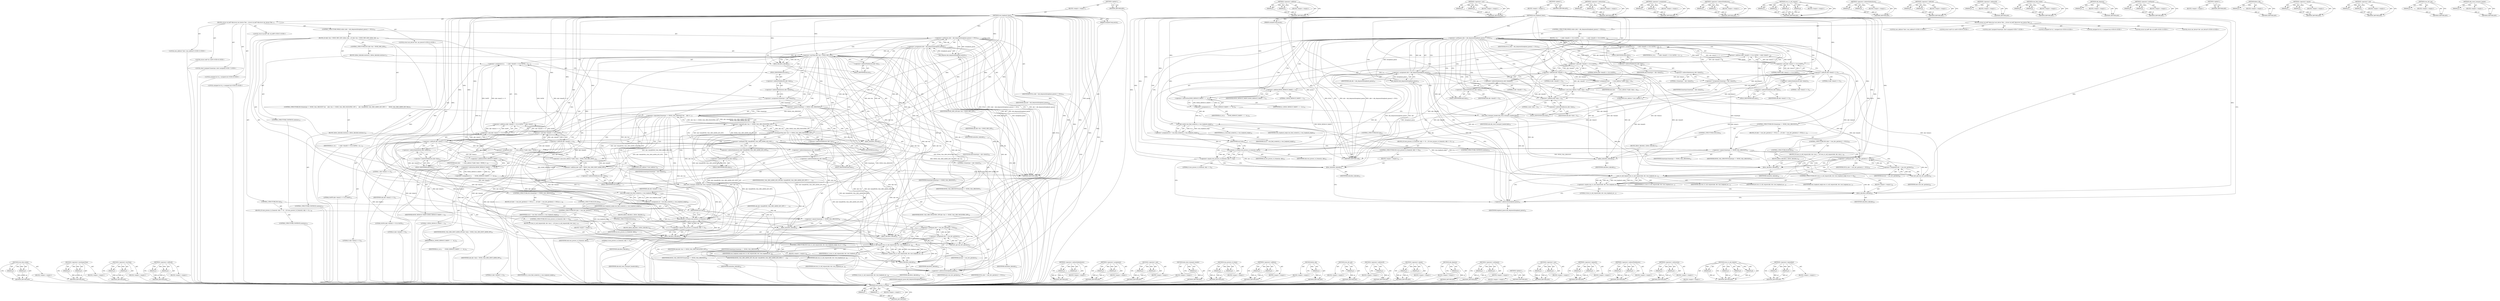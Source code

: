 digraph "&lt;operator&gt;.logicalAnd" {
vulnerable_221 [label=<(METHOD,rose_process_rx_frame)>];
vulnerable_222 [label=<(PARAM,p1)>];
vulnerable_223 [label=<(PARAM,p2)>];
vulnerable_224 [label=<(BLOCK,&lt;empty&gt;,&lt;empty&gt;)>];
vulnerable_225 [label=<(METHOD_RETURN,ANY)>];
vulnerable_172 [label=<(METHOD,&lt;operator&gt;.addition)>];
vulnerable_173 [label=<(PARAM,p1)>];
vulnerable_174 [label=<(PARAM,p2)>];
vulnerable_175 [label=<(BLOCK,&lt;empty&gt;,&lt;empty&gt;)>];
vulnerable_176 [label=<(METHOD_RETURN,ANY)>];
vulnerable_197 [label=<(METHOD,&lt;operator&gt;.cast)>];
vulnerable_198 [label=<(PARAM,p1)>];
vulnerable_199 [label=<(PARAM,p2)>];
vulnerable_200 [label=<(BLOCK,&lt;empty&gt;,&lt;empty&gt;)>];
vulnerable_201 [label=<(METHOD_RETURN,ANY)>];
vulnerable_6 [label=<(METHOD,&lt;global&gt;)<SUB>1</SUB>>];
vulnerable_7 [label=<(BLOCK,&lt;empty&gt;,&lt;empty&gt;)<SUB>1</SUB>>];
vulnerable_8 [label=<(METHOD,rose_loopback_timer)<SUB>1</SUB>>];
vulnerable_9 [label=<(PARAM,unsigned long param)<SUB>1</SUB>>];
vulnerable_10 [label=<(BLOCK,{
	struct sk_buff *skb;
	struct net_device *dev...,{
	struct sk_buff *skb;
	struct net_device *dev...)<SUB>2</SUB>>];
vulnerable_11 [label="<(LOCAL,struct sk_buff* skb: sk_buff*)<SUB>3</SUB>>"];
vulnerable_12 [label="<(LOCAL,struct net_device* dev: net_device*)<SUB>4</SUB>>"];
vulnerable_13 [label="<(LOCAL,rose_address* dest: rose_address*)<SUB>5</SUB>>"];
vulnerable_14 [label="<(LOCAL,struct sock* sk: sock*)<SUB>6</SUB>>"];
vulnerable_15 [label="<(LOCAL,short unsigned frametype: short unsigned)<SUB>7</SUB>>"];
vulnerable_16 [label="<(LOCAL,unsigned int lci_i: unsigned int)<SUB>8</SUB>>"];
vulnerable_17 [label="<(LOCAL,unsigned int lci_o: unsigned int)<SUB>8</SUB>>"];
vulnerable_18 [label=<(CONTROL_STRUCTURE,WHILE,while ((skb = skb_dequeue(&amp;loopback_queue)) != NULL))<SUB>10</SUB>>];
vulnerable_19 [label=<(&lt;operator&gt;.notEquals,(skb = skb_dequeue(&amp;loopback_queue)) != NULL)<SUB>10</SUB>>];
vulnerable_20 [label=<(&lt;operator&gt;.assignment,skb = skb_dequeue(&amp;loopback_queue))<SUB>10</SUB>>];
vulnerable_21 [label=<(IDENTIFIER,skb,skb = skb_dequeue(&amp;loopback_queue))<SUB>10</SUB>>];
vulnerable_22 [label=<(skb_dequeue,skb_dequeue(&amp;loopback_queue))<SUB>10</SUB>>];
vulnerable_23 [label=<(&lt;operator&gt;.addressOf,&amp;loopback_queue)<SUB>10</SUB>>];
vulnerable_24 [label=<(IDENTIFIER,loopback_queue,skb_dequeue(&amp;loopback_queue))<SUB>10</SUB>>];
vulnerable_25 [label=<(IDENTIFIER,NULL,(skb = skb_dequeue(&amp;loopback_queue)) != NULL)<SUB>10</SUB>>];
vulnerable_26 [label=<(BLOCK,{
 		lci_i     = ((skb-&gt;data[0] &lt;&lt; 8) &amp; 0xF00) ...,{
 		lci_i     = ((skb-&gt;data[0] &lt;&lt; 8) &amp; 0xF00) ...)<SUB>10</SUB>>];
vulnerable_27 [label=<(&lt;operator&gt;.assignment,lci_i     = ((skb-&gt;data[0] &lt;&lt; 8) &amp; 0xF00) + ((s...)<SUB>11</SUB>>];
vulnerable_28 [label=<(IDENTIFIER,lci_i,lci_i     = ((skb-&gt;data[0] &lt;&lt; 8) &amp; 0xF00) + ((s...)<SUB>11</SUB>>];
vulnerable_29 [label=<(&lt;operator&gt;.addition,((skb-&gt;data[0] &lt;&lt; 8) &amp; 0xF00) + ((skb-&gt;data[1] ...)<SUB>11</SUB>>];
vulnerable_30 [label=<(&lt;operator&gt;.and,(skb-&gt;data[0] &lt;&lt; 8) &amp; 0xF00)<SUB>11</SUB>>];
vulnerable_31 [label=<(&lt;operator&gt;.shiftLeft,skb-&gt;data[0] &lt;&lt; 8)<SUB>11</SUB>>];
vulnerable_32 [label=<(&lt;operator&gt;.indirectIndexAccess,skb-&gt;data[0])<SUB>11</SUB>>];
vulnerable_33 [label=<(&lt;operator&gt;.indirectFieldAccess,skb-&gt;data)<SUB>11</SUB>>];
vulnerable_34 [label=<(IDENTIFIER,skb,skb-&gt;data[0] &lt;&lt; 8)<SUB>11</SUB>>];
vulnerable_35 [label=<(FIELD_IDENTIFIER,data,data)<SUB>11</SUB>>];
vulnerable_36 [label=<(LITERAL,0,skb-&gt;data[0] &lt;&lt; 8)<SUB>11</SUB>>];
vulnerable_37 [label=<(LITERAL,8,skb-&gt;data[0] &lt;&lt; 8)<SUB>11</SUB>>];
vulnerable_38 [label=<(LITERAL,0xF00,(skb-&gt;data[0] &lt;&lt; 8) &amp; 0xF00)<SUB>11</SUB>>];
vulnerable_39 [label=<(&lt;operator&gt;.and,(skb-&gt;data[1] &lt;&lt; 0) &amp; 0x0FF)<SUB>11</SUB>>];
vulnerable_40 [label=<(&lt;operator&gt;.shiftLeft,skb-&gt;data[1] &lt;&lt; 0)<SUB>11</SUB>>];
vulnerable_41 [label=<(&lt;operator&gt;.indirectIndexAccess,skb-&gt;data[1])<SUB>11</SUB>>];
vulnerable_42 [label=<(&lt;operator&gt;.indirectFieldAccess,skb-&gt;data)<SUB>11</SUB>>];
vulnerable_43 [label=<(IDENTIFIER,skb,skb-&gt;data[1] &lt;&lt; 0)<SUB>11</SUB>>];
vulnerable_44 [label=<(FIELD_IDENTIFIER,data,data)<SUB>11</SUB>>];
vulnerable_45 [label=<(LITERAL,1,skb-&gt;data[1] &lt;&lt; 0)<SUB>11</SUB>>];
vulnerable_46 [label=<(LITERAL,0,skb-&gt;data[1] &lt;&lt; 0)<SUB>11</SUB>>];
vulnerable_47 [label=<(LITERAL,0x0FF,(skb-&gt;data[1] &lt;&lt; 0) &amp; 0x0FF)<SUB>11</SUB>>];
vulnerable_48 [label=<(&lt;operator&gt;.assignment,frametype = skb-&gt;data[2])<SUB>12</SUB>>];
vulnerable_49 [label=<(IDENTIFIER,frametype,frametype = skb-&gt;data[2])<SUB>12</SUB>>];
vulnerable_50 [label=<(&lt;operator&gt;.indirectIndexAccess,skb-&gt;data[2])<SUB>12</SUB>>];
vulnerable_51 [label=<(&lt;operator&gt;.indirectFieldAccess,skb-&gt;data)<SUB>12</SUB>>];
vulnerable_52 [label=<(IDENTIFIER,skb,frametype = skb-&gt;data[2])<SUB>12</SUB>>];
vulnerable_53 [label=<(FIELD_IDENTIFIER,data,data)<SUB>12</SUB>>];
vulnerable_54 [label=<(LITERAL,2,frametype = skb-&gt;data[2])<SUB>12</SUB>>];
vulnerable_55 [label=<(&lt;operator&gt;.assignment,dest      = (rose_address *)(skb-&gt;data + 4))<SUB>13</SUB>>];
vulnerable_56 [label=<(IDENTIFIER,dest,dest      = (rose_address *)(skb-&gt;data + 4))<SUB>13</SUB>>];
vulnerable_57 [label=<(&lt;operator&gt;.cast,(rose_address *)(skb-&gt;data + 4))<SUB>13</SUB>>];
vulnerable_58 [label=<(UNKNOWN,rose_address *,rose_address *)<SUB>13</SUB>>];
vulnerable_59 [label=<(&lt;operator&gt;.addition,skb-&gt;data + 4)<SUB>13</SUB>>];
vulnerable_60 [label=<(&lt;operator&gt;.indirectFieldAccess,skb-&gt;data)<SUB>13</SUB>>];
vulnerable_61 [label=<(IDENTIFIER,skb,skb-&gt;data + 4)<SUB>13</SUB>>];
vulnerable_62 [label=<(FIELD_IDENTIFIER,data,data)<SUB>13</SUB>>];
vulnerable_63 [label=<(LITERAL,4,skb-&gt;data + 4)<SUB>13</SUB>>];
vulnerable_64 [label=<(&lt;operator&gt;.assignment,lci_o     = ROSE_DEFAULT_MAXVC + 1 - lci_i)<SUB>14</SUB>>];
vulnerable_65 [label=<(IDENTIFIER,lci_o,lci_o     = ROSE_DEFAULT_MAXVC + 1 - lci_i)<SUB>14</SUB>>];
vulnerable_66 [label=<(&lt;operator&gt;.subtraction,ROSE_DEFAULT_MAXVC + 1 - lci_i)<SUB>14</SUB>>];
vulnerable_67 [label=<(&lt;operator&gt;.addition,ROSE_DEFAULT_MAXVC + 1)<SUB>14</SUB>>];
vulnerable_68 [label=<(IDENTIFIER,ROSE_DEFAULT_MAXVC,ROSE_DEFAULT_MAXVC + 1)<SUB>14</SUB>>];
vulnerable_69 [label=<(LITERAL,1,ROSE_DEFAULT_MAXVC + 1)<SUB>14</SUB>>];
vulnerable_70 [label=<(IDENTIFIER,lci_i,ROSE_DEFAULT_MAXVC + 1 - lci_i)<SUB>14</SUB>>];
vulnerable_71 [label=<(skb_reset_transport_header,skb_reset_transport_header(skb))<SUB>16</SUB>>];
vulnerable_72 [label=<(IDENTIFIER,skb,skb_reset_transport_header(skb))<SUB>16</SUB>>];
vulnerable_73 [label=<(&lt;operator&gt;.assignment,sk = rose_find_socket(lci_o, rose_loopback_neigh))<SUB>18</SUB>>];
vulnerable_74 [label=<(IDENTIFIER,sk,sk = rose_find_socket(lci_o, rose_loopback_neigh))<SUB>18</SUB>>];
vulnerable_75 [label=<(rose_find_socket,rose_find_socket(lci_o, rose_loopback_neigh))<SUB>18</SUB>>];
vulnerable_76 [label=<(IDENTIFIER,lci_o,rose_find_socket(lci_o, rose_loopback_neigh))<SUB>18</SUB>>];
vulnerable_77 [label=<(IDENTIFIER,rose_loopback_neigh,rose_find_socket(lci_o, rose_loopback_neigh))<SUB>18</SUB>>];
vulnerable_78 [label=<(CONTROL_STRUCTURE,IF,if (sk))<SUB>19</SUB>>];
vulnerable_79 [label=<(IDENTIFIER,sk,if (sk))<SUB>19</SUB>>];
vulnerable_80 [label=<(BLOCK,{
			if (rose_process_rx_frame(sk, skb) == 0)
	...,{
			if (rose_process_rx_frame(sk, skb) == 0)
	...)<SUB>19</SUB>>];
vulnerable_81 [label=<(CONTROL_STRUCTURE,IF,if (rose_process_rx_frame(sk, skb) == 0))<SUB>20</SUB>>];
vulnerable_82 [label=<(&lt;operator&gt;.equals,rose_process_rx_frame(sk, skb) == 0)<SUB>20</SUB>>];
vulnerable_83 [label=<(rose_process_rx_frame,rose_process_rx_frame(sk, skb))<SUB>20</SUB>>];
vulnerable_84 [label=<(IDENTIFIER,sk,rose_process_rx_frame(sk, skb))<SUB>20</SUB>>];
vulnerable_85 [label=<(IDENTIFIER,skb,rose_process_rx_frame(sk, skb))<SUB>20</SUB>>];
vulnerable_86 [label=<(LITERAL,0,rose_process_rx_frame(sk, skb) == 0)<SUB>20</SUB>>];
vulnerable_87 [label=<(BLOCK,&lt;empty&gt;,&lt;empty&gt;)<SUB>21</SUB>>];
vulnerable_88 [label=<(kfree_skb,kfree_skb(skb))<SUB>21</SUB>>];
vulnerable_89 [label=<(IDENTIFIER,skb,kfree_skb(skb))<SUB>21</SUB>>];
vulnerable_90 [label=<(CONTROL_STRUCTURE,CONTINUE,continue;)<SUB>22</SUB>>];
vulnerable_91 [label=<(CONTROL_STRUCTURE,IF,if (frametype == ROSE_CALL_REQUEST))<SUB>25</SUB>>];
vulnerable_92 [label=<(&lt;operator&gt;.equals,frametype == ROSE_CALL_REQUEST)<SUB>25</SUB>>];
vulnerable_93 [label=<(IDENTIFIER,frametype,frametype == ROSE_CALL_REQUEST)<SUB>25</SUB>>];
vulnerable_94 [label=<(IDENTIFIER,ROSE_CALL_REQUEST,frametype == ROSE_CALL_REQUEST)<SUB>25</SUB>>];
vulnerable_95 [label=<(BLOCK,{
			if ((dev = rose_dev_get(dest)) != NULL) {
...,{
			if ((dev = rose_dev_get(dest)) != NULL) {
...)<SUB>25</SUB>>];
vulnerable_96 [label=<(CONTROL_STRUCTURE,IF,if ((dev = rose_dev_get(dest)) != NULL))<SUB>26</SUB>>];
vulnerable_97 [label=<(&lt;operator&gt;.notEquals,(dev = rose_dev_get(dest)) != NULL)<SUB>26</SUB>>];
vulnerable_98 [label=<(&lt;operator&gt;.assignment,dev = rose_dev_get(dest))<SUB>26</SUB>>];
vulnerable_99 [label=<(IDENTIFIER,dev,dev = rose_dev_get(dest))<SUB>26</SUB>>];
vulnerable_100 [label=<(rose_dev_get,rose_dev_get(dest))<SUB>26</SUB>>];
vulnerable_101 [label=<(IDENTIFIER,dest,rose_dev_get(dest))<SUB>26</SUB>>];
vulnerable_102 [label=<(IDENTIFIER,NULL,(dev = rose_dev_get(dest)) != NULL)<SUB>26</SUB>>];
vulnerable_103 [label=<(BLOCK,{
				if (rose_rx_call_request(skb, dev, rose_l...,{
				if (rose_rx_call_request(skb, dev, rose_l...)<SUB>26</SUB>>];
vulnerable_104 [label=<(CONTROL_STRUCTURE,IF,if (rose_rx_call_request(skb, dev, rose_loopback_neigh, lci_o) == 0))<SUB>27</SUB>>];
vulnerable_105 [label=<(&lt;operator&gt;.equals,rose_rx_call_request(skb, dev, rose_loopback_ne...)<SUB>27</SUB>>];
vulnerable_106 [label=<(rose_rx_call_request,rose_rx_call_request(skb, dev, rose_loopback_ne...)<SUB>27</SUB>>];
vulnerable_107 [label=<(IDENTIFIER,skb,rose_rx_call_request(skb, dev, rose_loopback_ne...)<SUB>27</SUB>>];
vulnerable_108 [label=<(IDENTIFIER,dev,rose_rx_call_request(skb, dev, rose_loopback_ne...)<SUB>27</SUB>>];
vulnerable_109 [label=<(IDENTIFIER,rose_loopback_neigh,rose_rx_call_request(skb, dev, rose_loopback_ne...)<SUB>27</SUB>>];
vulnerable_110 [label=<(IDENTIFIER,lci_o,rose_rx_call_request(skb, dev, rose_loopback_ne...)<SUB>27</SUB>>];
vulnerable_111 [label=<(LITERAL,0,rose_rx_call_request(skb, dev, rose_loopback_ne...)<SUB>27</SUB>>];
vulnerable_112 [label=<(BLOCK,&lt;empty&gt;,&lt;empty&gt;)<SUB>28</SUB>>];
vulnerable_113 [label=<(kfree_skb,kfree_skb(skb))<SUB>28</SUB>>];
vulnerable_114 [label=<(IDENTIFIER,skb,kfree_skb(skb))<SUB>28</SUB>>];
vulnerable_115 [label=<(CONTROL_STRUCTURE,ELSE,else)<SUB>29</SUB>>];
vulnerable_116 [label=<(BLOCK,{
				kfree_skb(skb);
			},{
				kfree_skb(skb);
			})<SUB>29</SUB>>];
vulnerable_117 [label=<(kfree_skb,kfree_skb(skb))<SUB>30</SUB>>];
vulnerable_118 [label=<(IDENTIFIER,skb,kfree_skb(skb))<SUB>30</SUB>>];
vulnerable_119 [label=<(CONTROL_STRUCTURE,ELSE,else)<SUB>32</SUB>>];
vulnerable_120 [label=<(BLOCK,{
			kfree_skb(skb);
		},{
			kfree_skb(skb);
		})<SUB>32</SUB>>];
vulnerable_121 [label=<(kfree_skb,kfree_skb(skb))<SUB>33</SUB>>];
vulnerable_122 [label=<(IDENTIFIER,skb,kfree_skb(skb))<SUB>33</SUB>>];
vulnerable_123 [label=<(METHOD_RETURN,void)<SUB>1</SUB>>];
vulnerable_125 [label=<(METHOD_RETURN,ANY)<SUB>1</SUB>>];
vulnerable_202 [label=<(METHOD,&lt;operator&gt;.subtraction)>];
vulnerable_203 [label=<(PARAM,p1)>];
vulnerable_204 [label=<(PARAM,p2)>];
vulnerable_205 [label=<(BLOCK,&lt;empty&gt;,&lt;empty&gt;)>];
vulnerable_206 [label=<(METHOD_RETURN,ANY)>];
vulnerable_159 [label=<(METHOD,&lt;operator&gt;.assignment)>];
vulnerable_160 [label=<(PARAM,p1)>];
vulnerable_161 [label=<(PARAM,p2)>];
vulnerable_162 [label=<(BLOCK,&lt;empty&gt;,&lt;empty&gt;)>];
vulnerable_163 [label=<(METHOD_RETURN,ANY)>];
vulnerable_192 [label=<(METHOD,&lt;operator&gt;.indirectFieldAccess)>];
vulnerable_193 [label=<(PARAM,p1)>];
vulnerable_194 [label=<(PARAM,p2)>];
vulnerable_195 [label=<(BLOCK,&lt;empty&gt;,&lt;empty&gt;)>];
vulnerable_196 [label=<(METHOD_RETURN,ANY)>];
vulnerable_234 [label=<(METHOD,rose_rx_call_request)>];
vulnerable_235 [label=<(PARAM,p1)>];
vulnerable_236 [label=<(PARAM,p2)>];
vulnerable_237 [label=<(PARAM,p3)>];
vulnerable_238 [label=<(PARAM,p4)>];
vulnerable_239 [label=<(BLOCK,&lt;empty&gt;,&lt;empty&gt;)>];
vulnerable_240 [label=<(METHOD_RETURN,ANY)>];
vulnerable_187 [label=<(METHOD,&lt;operator&gt;.indirectIndexAccess)>];
vulnerable_188 [label=<(PARAM,p1)>];
vulnerable_189 [label=<(PARAM,p2)>];
vulnerable_190 [label=<(BLOCK,&lt;empty&gt;,&lt;empty&gt;)>];
vulnerable_191 [label=<(METHOD_RETURN,ANY)>];
vulnerable_182 [label=<(METHOD,&lt;operator&gt;.shiftLeft)>];
vulnerable_183 [label=<(PARAM,p1)>];
vulnerable_184 [label=<(PARAM,p2)>];
vulnerable_185 [label=<(BLOCK,&lt;empty&gt;,&lt;empty&gt;)>];
vulnerable_186 [label=<(METHOD_RETURN,ANY)>];
vulnerable_168 [label=<(METHOD,&lt;operator&gt;.addressOf)>];
vulnerable_169 [label=<(PARAM,p1)>];
vulnerable_170 [label=<(BLOCK,&lt;empty&gt;,&lt;empty&gt;)>];
vulnerable_171 [label=<(METHOD_RETURN,ANY)>];
vulnerable_211 [label=<(METHOD,rose_find_socket)>];
vulnerable_212 [label=<(PARAM,p1)>];
vulnerable_213 [label=<(PARAM,p2)>];
vulnerable_214 [label=<(BLOCK,&lt;empty&gt;,&lt;empty&gt;)>];
vulnerable_215 [label=<(METHOD_RETURN,ANY)>];
vulnerable_164 [label=<(METHOD,skb_dequeue)>];
vulnerable_165 [label=<(PARAM,p1)>];
vulnerable_166 [label=<(BLOCK,&lt;empty&gt;,&lt;empty&gt;)>];
vulnerable_167 [label=<(METHOD_RETURN,ANY)>];
vulnerable_154 [label=<(METHOD,&lt;operator&gt;.notEquals)>];
vulnerable_155 [label=<(PARAM,p1)>];
vulnerable_156 [label=<(PARAM,p2)>];
vulnerable_157 [label=<(BLOCK,&lt;empty&gt;,&lt;empty&gt;)>];
vulnerable_158 [label=<(METHOD_RETURN,ANY)>];
vulnerable_148 [label=<(METHOD,&lt;global&gt;)<SUB>1</SUB>>];
vulnerable_149 [label=<(BLOCK,&lt;empty&gt;,&lt;empty&gt;)>];
vulnerable_150 [label=<(METHOD_RETURN,ANY)>];
vulnerable_226 [label=<(METHOD,kfree_skb)>];
vulnerable_227 [label=<(PARAM,p1)>];
vulnerable_228 [label=<(BLOCK,&lt;empty&gt;,&lt;empty&gt;)>];
vulnerable_229 [label=<(METHOD_RETURN,ANY)>];
vulnerable_216 [label=<(METHOD,&lt;operator&gt;.equals)>];
vulnerable_217 [label=<(PARAM,p1)>];
vulnerable_218 [label=<(PARAM,p2)>];
vulnerable_219 [label=<(BLOCK,&lt;empty&gt;,&lt;empty&gt;)>];
vulnerable_220 [label=<(METHOD_RETURN,ANY)>];
vulnerable_177 [label=<(METHOD,&lt;operator&gt;.and)>];
vulnerable_178 [label=<(PARAM,p1)>];
vulnerable_179 [label=<(PARAM,p2)>];
vulnerable_180 [label=<(BLOCK,&lt;empty&gt;,&lt;empty&gt;)>];
vulnerable_181 [label=<(METHOD_RETURN,ANY)>];
vulnerable_230 [label=<(METHOD,rose_dev_get)>];
vulnerable_231 [label=<(PARAM,p1)>];
vulnerable_232 [label=<(BLOCK,&lt;empty&gt;,&lt;empty&gt;)>];
vulnerable_233 [label=<(METHOD_RETURN,ANY)>];
vulnerable_207 [label=<(METHOD,skb_reset_transport_header)>];
vulnerable_208 [label=<(PARAM,p1)>];
vulnerable_209 [label=<(BLOCK,&lt;empty&gt;,&lt;empty&gt;)>];
vulnerable_210 [label=<(METHOD_RETURN,ANY)>];
fixed_272 [label=<(METHOD,rose_find_socket)>];
fixed_273 [label=<(PARAM,p1)>];
fixed_274 [label=<(PARAM,p2)>];
fixed_275 [label=<(BLOCK,&lt;empty&gt;,&lt;empty&gt;)>];
fixed_276 [label=<(METHOD_RETURN,ANY)>];
fixed_253 [label=<(METHOD,&lt;operator&gt;.lessEqualsThan)>];
fixed_254 [label=<(PARAM,p1)>];
fixed_255 [label=<(PARAM,p2)>];
fixed_256 [label=<(BLOCK,&lt;empty&gt;,&lt;empty&gt;)>];
fixed_257 [label=<(METHOD_RETURN,ANY)>];
fixed_204 [label=<(METHOD,&lt;operator&gt;.lessThan)>];
fixed_205 [label=<(PARAM,p1)>];
fixed_206 [label=<(PARAM,p2)>];
fixed_207 [label=<(BLOCK,&lt;empty&gt;,&lt;empty&gt;)>];
fixed_208 [label=<(METHOD_RETURN,ANY)>];
fixed_228 [label=<(METHOD,&lt;operator&gt;.shiftLeft)>];
fixed_229 [label=<(PARAM,p1)>];
fixed_230 [label=<(PARAM,p2)>];
fixed_231 [label=<(BLOCK,&lt;empty&gt;,&lt;empty&gt;)>];
fixed_232 [label=<(METHOD_RETURN,ANY)>];
fixed_6 [label=<(METHOD,&lt;global&gt;)<SUB>1</SUB>>];
fixed_7 [label=<(BLOCK,&lt;empty&gt;,&lt;empty&gt;)<SUB>1</SUB>>];
fixed_8 [label=<(METHOD,rose_loopback_timer)<SUB>1</SUB>>];
fixed_9 [label=<(PARAM,unsigned long param)<SUB>1</SUB>>];
fixed_10 [label=<(BLOCK,{
	struct sk_buff *skb;
	struct net_device *dev...,{
	struct sk_buff *skb;
	struct net_device *dev...)<SUB>2</SUB>>];
fixed_11 [label="<(LOCAL,struct sk_buff* skb: sk_buff*)<SUB>3</SUB>>"];
fixed_12 [label="<(LOCAL,struct net_device* dev: net_device*)<SUB>4</SUB>>"];
fixed_13 [label="<(LOCAL,rose_address* dest: rose_address*)<SUB>5</SUB>>"];
fixed_14 [label="<(LOCAL,struct sock* sk: sock*)<SUB>6</SUB>>"];
fixed_15 [label="<(LOCAL,short unsigned frametype: short unsigned)<SUB>7</SUB>>"];
fixed_16 [label="<(LOCAL,unsigned int lci_i: unsigned int)<SUB>8</SUB>>"];
fixed_17 [label="<(LOCAL,unsigned int lci_o: unsigned int)<SUB>8</SUB>>"];
fixed_18 [label=<(CONTROL_STRUCTURE,WHILE,while ((skb = skb_dequeue(&amp;loopback_queue)) != NULL))<SUB>10</SUB>>];
fixed_19 [label=<(&lt;operator&gt;.notEquals,(skb = skb_dequeue(&amp;loopback_queue)) != NULL)<SUB>10</SUB>>];
fixed_20 [label=<(&lt;operator&gt;.assignment,skb = skb_dequeue(&amp;loopback_queue))<SUB>10</SUB>>];
fixed_21 [label=<(IDENTIFIER,skb,skb = skb_dequeue(&amp;loopback_queue))<SUB>10</SUB>>];
fixed_22 [label=<(skb_dequeue,skb_dequeue(&amp;loopback_queue))<SUB>10</SUB>>];
fixed_23 [label=<(&lt;operator&gt;.addressOf,&amp;loopback_queue)<SUB>10</SUB>>];
fixed_24 [label=<(IDENTIFIER,loopback_queue,skb_dequeue(&amp;loopback_queue))<SUB>10</SUB>>];
fixed_25 [label=<(IDENTIFIER,NULL,(skb = skb_dequeue(&amp;loopback_queue)) != NULL)<SUB>10</SUB>>];
fixed_26 [label=<(BLOCK,{
		if (skb-&gt;len &lt; ROSE_MIN_LEN) {
			kfree_skb...,{
		if (skb-&gt;len &lt; ROSE_MIN_LEN) {
			kfree_skb...)<SUB>10</SUB>>];
fixed_27 [label=<(CONTROL_STRUCTURE,IF,if (skb-&gt;len &lt; ROSE_MIN_LEN))<SUB>11</SUB>>];
fixed_28 [label=<(&lt;operator&gt;.lessThan,skb-&gt;len &lt; ROSE_MIN_LEN)<SUB>11</SUB>>];
fixed_29 [label=<(&lt;operator&gt;.indirectFieldAccess,skb-&gt;len)<SUB>11</SUB>>];
fixed_30 [label=<(IDENTIFIER,skb,skb-&gt;len &lt; ROSE_MIN_LEN)<SUB>11</SUB>>];
fixed_31 [label=<(FIELD_IDENTIFIER,len,len)<SUB>11</SUB>>];
fixed_32 [label=<(IDENTIFIER,ROSE_MIN_LEN,skb-&gt;len &lt; ROSE_MIN_LEN)<SUB>11</SUB>>];
fixed_33 [label=<(BLOCK,{
			kfree_skb(skb);
			continue;
		},{
			kfree_skb(skb);
			continue;
		})<SUB>11</SUB>>];
fixed_34 [label=<(kfree_skb,kfree_skb(skb))<SUB>12</SUB>>];
fixed_35 [label=<(IDENTIFIER,skb,kfree_skb(skb))<SUB>12</SUB>>];
fixed_36 [label=<(CONTROL_STRUCTURE,CONTINUE,continue;)<SUB>13</SUB>>];
fixed_37 [label=<(&lt;operator&gt;.assignment,lci_i     = ((skb-&gt;data[0] &lt;&lt; 8) &amp; 0xF00) + ((s...)<SUB>15</SUB>>];
fixed_38 [label=<(IDENTIFIER,lci_i,lci_i     = ((skb-&gt;data[0] &lt;&lt; 8) &amp; 0xF00) + ((s...)<SUB>15</SUB>>];
fixed_39 [label=<(&lt;operator&gt;.addition,((skb-&gt;data[0] &lt;&lt; 8) &amp; 0xF00) + ((skb-&gt;data[1] ...)<SUB>15</SUB>>];
fixed_40 [label=<(&lt;operator&gt;.and,(skb-&gt;data[0] &lt;&lt; 8) &amp; 0xF00)<SUB>15</SUB>>];
fixed_41 [label=<(&lt;operator&gt;.shiftLeft,skb-&gt;data[0] &lt;&lt; 8)<SUB>15</SUB>>];
fixed_42 [label=<(&lt;operator&gt;.indirectIndexAccess,skb-&gt;data[0])<SUB>15</SUB>>];
fixed_43 [label=<(&lt;operator&gt;.indirectFieldAccess,skb-&gt;data)<SUB>15</SUB>>];
fixed_44 [label=<(IDENTIFIER,skb,skb-&gt;data[0] &lt;&lt; 8)<SUB>15</SUB>>];
fixed_45 [label=<(FIELD_IDENTIFIER,data,data)<SUB>15</SUB>>];
fixed_46 [label=<(LITERAL,0,skb-&gt;data[0] &lt;&lt; 8)<SUB>15</SUB>>];
fixed_47 [label=<(LITERAL,8,skb-&gt;data[0] &lt;&lt; 8)<SUB>15</SUB>>];
fixed_48 [label=<(LITERAL,0xF00,(skb-&gt;data[0] &lt;&lt; 8) &amp; 0xF00)<SUB>15</SUB>>];
fixed_49 [label=<(&lt;operator&gt;.and,(skb-&gt;data[1] &lt;&lt; 0) &amp; 0x0FF)<SUB>15</SUB>>];
fixed_50 [label=<(&lt;operator&gt;.shiftLeft,skb-&gt;data[1] &lt;&lt; 0)<SUB>15</SUB>>];
fixed_51 [label=<(&lt;operator&gt;.indirectIndexAccess,skb-&gt;data[1])<SUB>15</SUB>>];
fixed_52 [label=<(&lt;operator&gt;.indirectFieldAccess,skb-&gt;data)<SUB>15</SUB>>];
fixed_53 [label=<(IDENTIFIER,skb,skb-&gt;data[1] &lt;&lt; 0)<SUB>15</SUB>>];
fixed_54 [label=<(FIELD_IDENTIFIER,data,data)<SUB>15</SUB>>];
fixed_55 [label=<(LITERAL,1,skb-&gt;data[1] &lt;&lt; 0)<SUB>15</SUB>>];
fixed_56 [label=<(LITERAL,0,skb-&gt;data[1] &lt;&lt; 0)<SUB>15</SUB>>];
fixed_57 [label=<(LITERAL,0x0FF,(skb-&gt;data[1] &lt;&lt; 0) &amp; 0x0FF)<SUB>15</SUB>>];
fixed_58 [label=<(&lt;operator&gt;.assignment,frametype = skb-&gt;data[2])<SUB>16</SUB>>];
fixed_59 [label=<(IDENTIFIER,frametype,frametype = skb-&gt;data[2])<SUB>16</SUB>>];
fixed_60 [label=<(&lt;operator&gt;.indirectIndexAccess,skb-&gt;data[2])<SUB>16</SUB>>];
fixed_61 [label=<(&lt;operator&gt;.indirectFieldAccess,skb-&gt;data)<SUB>16</SUB>>];
fixed_62 [label=<(IDENTIFIER,skb,frametype = skb-&gt;data[2])<SUB>16</SUB>>];
fixed_63 [label=<(FIELD_IDENTIFIER,data,data)<SUB>16</SUB>>];
fixed_64 [label=<(LITERAL,2,frametype = skb-&gt;data[2])<SUB>16</SUB>>];
fixed_65 [label=<(CONTROL_STRUCTURE,IF,if (frametype == ROSE_CALL_REQUEST &amp;&amp;
		    (skb-&gt;len &lt;= ROSE_CALL_REQ_FACILITIES_OFF ||
		     skb-&gt;data[ROSE_CALL_REQ_ADDR_LEN_OFF] !=
		     ROSE_CALL_REQ_ADDR_LEN_VAL)))<SUB>17</SUB>>];
fixed_66 [label=<(&lt;operator&gt;.logicalAnd,frametype == ROSE_CALL_REQUEST &amp;&amp;
		    (skb-&gt;l...)<SUB>17</SUB>>];
fixed_67 [label=<(&lt;operator&gt;.equals,frametype == ROSE_CALL_REQUEST)<SUB>17</SUB>>];
fixed_68 [label=<(IDENTIFIER,frametype,frametype == ROSE_CALL_REQUEST)<SUB>17</SUB>>];
fixed_69 [label=<(IDENTIFIER,ROSE_CALL_REQUEST,frametype == ROSE_CALL_REQUEST)<SUB>17</SUB>>];
fixed_70 [label=<(&lt;operator&gt;.logicalOr,skb-&gt;len &lt;= ROSE_CALL_REQ_FACILITIES_OFF ||
		 ...)<SUB>18</SUB>>];
fixed_71 [label=<(&lt;operator&gt;.lessEqualsThan,skb-&gt;len &lt;= ROSE_CALL_REQ_FACILITIES_OFF)<SUB>18</SUB>>];
fixed_72 [label=<(&lt;operator&gt;.indirectFieldAccess,skb-&gt;len)<SUB>18</SUB>>];
fixed_73 [label=<(IDENTIFIER,skb,skb-&gt;len &lt;= ROSE_CALL_REQ_FACILITIES_OFF)<SUB>18</SUB>>];
fixed_74 [label=<(FIELD_IDENTIFIER,len,len)<SUB>18</SUB>>];
fixed_75 [label=<(IDENTIFIER,ROSE_CALL_REQ_FACILITIES_OFF,skb-&gt;len &lt;= ROSE_CALL_REQ_FACILITIES_OFF)<SUB>18</SUB>>];
fixed_76 [label=<(&lt;operator&gt;.notEquals,skb-&gt;data[ROSE_CALL_REQ_ADDR_LEN_OFF] !=
		    ...)<SUB>19</SUB>>];
fixed_77 [label=<(&lt;operator&gt;.indirectIndexAccess,skb-&gt;data[ROSE_CALL_REQ_ADDR_LEN_OFF])<SUB>19</SUB>>];
fixed_78 [label=<(&lt;operator&gt;.indirectFieldAccess,skb-&gt;data)<SUB>19</SUB>>];
fixed_79 [label=<(IDENTIFIER,skb,skb-&gt;data[ROSE_CALL_REQ_ADDR_LEN_OFF] !=
		    ...)<SUB>19</SUB>>];
fixed_80 [label=<(FIELD_IDENTIFIER,data,data)<SUB>19</SUB>>];
fixed_81 [label=<(IDENTIFIER,ROSE_CALL_REQ_ADDR_LEN_OFF,skb-&gt;data[ROSE_CALL_REQ_ADDR_LEN_OFF] !=
		    ...)<SUB>19</SUB>>];
fixed_82 [label=<(IDENTIFIER,ROSE_CALL_REQ_ADDR_LEN_VAL,skb-&gt;data[ROSE_CALL_REQ_ADDR_LEN_OFF] !=
		    ...)<SUB>20</SUB>>];
fixed_83 [label=<(BLOCK,{
			kfree_skb(skb);
			continue;
		},{
			kfree_skb(skb);
			continue;
		})<SUB>20</SUB>>];
fixed_84 [label=<(kfree_skb,kfree_skb(skb))<SUB>21</SUB>>];
fixed_85 [label=<(IDENTIFIER,skb,kfree_skb(skb))<SUB>21</SUB>>];
fixed_86 [label=<(CONTROL_STRUCTURE,CONTINUE,continue;)<SUB>22</SUB>>];
fixed_87 [label=<(&lt;operator&gt;.assignment,dest      = (rose_address *)(skb-&gt;data + ROSE_C...)<SUB>24</SUB>>];
fixed_88 [label=<(IDENTIFIER,dest,dest      = (rose_address *)(skb-&gt;data + ROSE_C...)<SUB>24</SUB>>];
fixed_89 [label=<(&lt;operator&gt;.cast,(rose_address *)(skb-&gt;data + ROSE_CALL_REQ_DEST...)<SUB>24</SUB>>];
fixed_90 [label=<(UNKNOWN,rose_address *,rose_address *)<SUB>24</SUB>>];
fixed_91 [label=<(&lt;operator&gt;.addition,skb-&gt;data + ROSE_CALL_REQ_DEST_ADDR_OFF)<SUB>24</SUB>>];
fixed_92 [label=<(&lt;operator&gt;.indirectFieldAccess,skb-&gt;data)<SUB>24</SUB>>];
fixed_93 [label=<(IDENTIFIER,skb,skb-&gt;data + ROSE_CALL_REQ_DEST_ADDR_OFF)<SUB>24</SUB>>];
fixed_94 [label=<(FIELD_IDENTIFIER,data,data)<SUB>24</SUB>>];
fixed_95 [label=<(IDENTIFIER,ROSE_CALL_REQ_DEST_ADDR_OFF,skb-&gt;data + ROSE_CALL_REQ_DEST_ADDR_OFF)<SUB>24</SUB>>];
fixed_96 [label=<(&lt;operator&gt;.assignment,lci_o     = ROSE_DEFAULT_MAXVC + 1 - lci_i)<SUB>25</SUB>>];
fixed_97 [label=<(IDENTIFIER,lci_o,lci_o     = ROSE_DEFAULT_MAXVC + 1 - lci_i)<SUB>25</SUB>>];
fixed_98 [label=<(&lt;operator&gt;.subtraction,ROSE_DEFAULT_MAXVC + 1 - lci_i)<SUB>25</SUB>>];
fixed_99 [label=<(&lt;operator&gt;.addition,ROSE_DEFAULT_MAXVC + 1)<SUB>25</SUB>>];
fixed_100 [label=<(IDENTIFIER,ROSE_DEFAULT_MAXVC,ROSE_DEFAULT_MAXVC + 1)<SUB>25</SUB>>];
fixed_101 [label=<(LITERAL,1,ROSE_DEFAULT_MAXVC + 1)<SUB>25</SUB>>];
fixed_102 [label=<(IDENTIFIER,lci_i,ROSE_DEFAULT_MAXVC + 1 - lci_i)<SUB>25</SUB>>];
fixed_103 [label=<(skb_reset_transport_header,skb_reset_transport_header(skb))<SUB>27</SUB>>];
fixed_104 [label=<(IDENTIFIER,skb,skb_reset_transport_header(skb))<SUB>27</SUB>>];
fixed_105 [label=<(&lt;operator&gt;.assignment,sk = rose_find_socket(lci_o, rose_loopback_neigh))<SUB>29</SUB>>];
fixed_106 [label=<(IDENTIFIER,sk,sk = rose_find_socket(lci_o, rose_loopback_neigh))<SUB>29</SUB>>];
fixed_107 [label=<(rose_find_socket,rose_find_socket(lci_o, rose_loopback_neigh))<SUB>29</SUB>>];
fixed_108 [label=<(IDENTIFIER,lci_o,rose_find_socket(lci_o, rose_loopback_neigh))<SUB>29</SUB>>];
fixed_109 [label=<(IDENTIFIER,rose_loopback_neigh,rose_find_socket(lci_o, rose_loopback_neigh))<SUB>29</SUB>>];
fixed_110 [label=<(CONTROL_STRUCTURE,IF,if (sk))<SUB>30</SUB>>];
fixed_111 [label=<(IDENTIFIER,sk,if (sk))<SUB>30</SUB>>];
fixed_112 [label=<(BLOCK,{
			if (rose_process_rx_frame(sk, skb) == 0)
	...,{
			if (rose_process_rx_frame(sk, skb) == 0)
	...)<SUB>30</SUB>>];
fixed_113 [label=<(CONTROL_STRUCTURE,IF,if (rose_process_rx_frame(sk, skb) == 0))<SUB>31</SUB>>];
fixed_114 [label=<(&lt;operator&gt;.equals,rose_process_rx_frame(sk, skb) == 0)<SUB>31</SUB>>];
fixed_115 [label=<(rose_process_rx_frame,rose_process_rx_frame(sk, skb))<SUB>31</SUB>>];
fixed_116 [label=<(IDENTIFIER,sk,rose_process_rx_frame(sk, skb))<SUB>31</SUB>>];
fixed_117 [label=<(IDENTIFIER,skb,rose_process_rx_frame(sk, skb))<SUB>31</SUB>>];
fixed_118 [label=<(LITERAL,0,rose_process_rx_frame(sk, skb) == 0)<SUB>31</SUB>>];
fixed_119 [label=<(BLOCK,&lt;empty&gt;,&lt;empty&gt;)<SUB>32</SUB>>];
fixed_120 [label=<(kfree_skb,kfree_skb(skb))<SUB>32</SUB>>];
fixed_121 [label=<(IDENTIFIER,skb,kfree_skb(skb))<SUB>32</SUB>>];
fixed_122 [label=<(CONTROL_STRUCTURE,CONTINUE,continue;)<SUB>33</SUB>>];
fixed_123 [label=<(CONTROL_STRUCTURE,IF,if (frametype == ROSE_CALL_REQUEST))<SUB>36</SUB>>];
fixed_124 [label=<(&lt;operator&gt;.equals,frametype == ROSE_CALL_REQUEST)<SUB>36</SUB>>];
fixed_125 [label=<(IDENTIFIER,frametype,frametype == ROSE_CALL_REQUEST)<SUB>36</SUB>>];
fixed_126 [label=<(IDENTIFIER,ROSE_CALL_REQUEST,frametype == ROSE_CALL_REQUEST)<SUB>36</SUB>>];
fixed_127 [label=<(BLOCK,{
			if ((dev = rose_dev_get(dest)) != NULL) {
...,{
			if ((dev = rose_dev_get(dest)) != NULL) {
...)<SUB>36</SUB>>];
fixed_128 [label=<(CONTROL_STRUCTURE,IF,if ((dev = rose_dev_get(dest)) != NULL))<SUB>37</SUB>>];
fixed_129 [label=<(&lt;operator&gt;.notEquals,(dev = rose_dev_get(dest)) != NULL)<SUB>37</SUB>>];
fixed_130 [label=<(&lt;operator&gt;.assignment,dev = rose_dev_get(dest))<SUB>37</SUB>>];
fixed_131 [label=<(IDENTIFIER,dev,dev = rose_dev_get(dest))<SUB>37</SUB>>];
fixed_132 [label=<(rose_dev_get,rose_dev_get(dest))<SUB>37</SUB>>];
fixed_133 [label=<(IDENTIFIER,dest,rose_dev_get(dest))<SUB>37</SUB>>];
fixed_134 [label=<(IDENTIFIER,NULL,(dev = rose_dev_get(dest)) != NULL)<SUB>37</SUB>>];
fixed_135 [label=<(BLOCK,{
				if (rose_rx_call_request(skb, dev, rose_l...,{
				if (rose_rx_call_request(skb, dev, rose_l...)<SUB>37</SUB>>];
fixed_136 [label=<(CONTROL_STRUCTURE,IF,if (rose_rx_call_request(skb, dev, rose_loopback_neigh, lci_o) == 0))<SUB>38</SUB>>];
fixed_137 [label=<(&lt;operator&gt;.equals,rose_rx_call_request(skb, dev, rose_loopback_ne...)<SUB>38</SUB>>];
fixed_138 [label=<(rose_rx_call_request,rose_rx_call_request(skb, dev, rose_loopback_ne...)<SUB>38</SUB>>];
fixed_139 [label=<(IDENTIFIER,skb,rose_rx_call_request(skb, dev, rose_loopback_ne...)<SUB>38</SUB>>];
fixed_140 [label=<(IDENTIFIER,dev,rose_rx_call_request(skb, dev, rose_loopback_ne...)<SUB>38</SUB>>];
fixed_141 [label=<(IDENTIFIER,rose_loopback_neigh,rose_rx_call_request(skb, dev, rose_loopback_ne...)<SUB>38</SUB>>];
fixed_142 [label=<(IDENTIFIER,lci_o,rose_rx_call_request(skb, dev, rose_loopback_ne...)<SUB>38</SUB>>];
fixed_143 [label=<(LITERAL,0,rose_rx_call_request(skb, dev, rose_loopback_ne...)<SUB>38</SUB>>];
fixed_144 [label=<(BLOCK,&lt;empty&gt;,&lt;empty&gt;)<SUB>39</SUB>>];
fixed_145 [label=<(kfree_skb,kfree_skb(skb))<SUB>39</SUB>>];
fixed_146 [label=<(IDENTIFIER,skb,kfree_skb(skb))<SUB>39</SUB>>];
fixed_147 [label=<(CONTROL_STRUCTURE,ELSE,else)<SUB>40</SUB>>];
fixed_148 [label=<(BLOCK,{
				kfree_skb(skb);
			},{
				kfree_skb(skb);
			})<SUB>40</SUB>>];
fixed_149 [label=<(kfree_skb,kfree_skb(skb))<SUB>41</SUB>>];
fixed_150 [label=<(IDENTIFIER,skb,kfree_skb(skb))<SUB>41</SUB>>];
fixed_151 [label=<(CONTROL_STRUCTURE,ELSE,else)<SUB>43</SUB>>];
fixed_152 [label=<(BLOCK,{
			kfree_skb(skb);
		},{
			kfree_skb(skb);
		})<SUB>43</SUB>>];
fixed_153 [label=<(kfree_skb,kfree_skb(skb))<SUB>44</SUB>>];
fixed_154 [label=<(IDENTIFIER,skb,kfree_skb(skb))<SUB>44</SUB>>];
fixed_155 [label=<(METHOD_RETURN,void)<SUB>1</SUB>>];
fixed_157 [label=<(METHOD_RETURN,ANY)<SUB>1</SUB>>];
fixed_233 [label=<(METHOD,&lt;operator&gt;.indirectIndexAccess)>];
fixed_234 [label=<(PARAM,p1)>];
fixed_235 [label=<(PARAM,p2)>];
fixed_236 [label=<(BLOCK,&lt;empty&gt;,&lt;empty&gt;)>];
fixed_237 [label=<(METHOD_RETURN,ANY)>];
fixed_191 [label=<(METHOD,&lt;operator&gt;.assignment)>];
fixed_192 [label=<(PARAM,p1)>];
fixed_193 [label=<(PARAM,p2)>];
fixed_194 [label=<(BLOCK,&lt;empty&gt;,&lt;empty&gt;)>];
fixed_195 [label=<(METHOD_RETURN,ANY)>];
fixed_223 [label=<(METHOD,&lt;operator&gt;.and)>];
fixed_224 [label=<(PARAM,p1)>];
fixed_225 [label=<(PARAM,p2)>];
fixed_226 [label=<(BLOCK,&lt;empty&gt;,&lt;empty&gt;)>];
fixed_227 [label=<(METHOD_RETURN,ANY)>];
fixed_268 [label=<(METHOD,skb_reset_transport_header)>];
fixed_269 [label=<(PARAM,p1)>];
fixed_270 [label=<(BLOCK,&lt;empty&gt;,&lt;empty&gt;)>];
fixed_271 [label=<(METHOD_RETURN,ANY)>];
fixed_277 [label=<(METHOD,rose_process_rx_frame)>];
fixed_278 [label=<(PARAM,p1)>];
fixed_279 [label=<(PARAM,p2)>];
fixed_280 [label=<(BLOCK,&lt;empty&gt;,&lt;empty&gt;)>];
fixed_281 [label=<(METHOD_RETURN,ANY)>];
fixed_218 [label=<(METHOD,&lt;operator&gt;.addition)>];
fixed_219 [label=<(PARAM,p1)>];
fixed_220 [label=<(PARAM,p2)>];
fixed_221 [label=<(BLOCK,&lt;empty&gt;,&lt;empty&gt;)>];
fixed_222 [label=<(METHOD_RETURN,ANY)>];
fixed_214 [label=<(METHOD,kfree_skb)>];
fixed_215 [label=<(PARAM,p1)>];
fixed_216 [label=<(BLOCK,&lt;empty&gt;,&lt;empty&gt;)>];
fixed_217 [label=<(METHOD_RETURN,ANY)>];
fixed_282 [label=<(METHOD,rose_dev_get)>];
fixed_283 [label=<(PARAM,p1)>];
fixed_284 [label=<(BLOCK,&lt;empty&gt;,&lt;empty&gt;)>];
fixed_285 [label=<(METHOD_RETURN,ANY)>];
fixed_200 [label=<(METHOD,&lt;operator&gt;.addressOf)>];
fixed_201 [label=<(PARAM,p1)>];
fixed_202 [label=<(BLOCK,&lt;empty&gt;,&lt;empty&gt;)>];
fixed_203 [label=<(METHOD_RETURN,ANY)>];
fixed_243 [label=<(METHOD,&lt;operator&gt;.equals)>];
fixed_244 [label=<(PARAM,p1)>];
fixed_245 [label=<(PARAM,p2)>];
fixed_246 [label=<(BLOCK,&lt;empty&gt;,&lt;empty&gt;)>];
fixed_247 [label=<(METHOD_RETURN,ANY)>];
fixed_196 [label=<(METHOD,skb_dequeue)>];
fixed_197 [label=<(PARAM,p1)>];
fixed_198 [label=<(BLOCK,&lt;empty&gt;,&lt;empty&gt;)>];
fixed_199 [label=<(METHOD_RETURN,ANY)>];
fixed_186 [label=<(METHOD,&lt;operator&gt;.notEquals)>];
fixed_187 [label=<(PARAM,p1)>];
fixed_188 [label=<(PARAM,p2)>];
fixed_189 [label=<(BLOCK,&lt;empty&gt;,&lt;empty&gt;)>];
fixed_190 [label=<(METHOD_RETURN,ANY)>];
fixed_180 [label=<(METHOD,&lt;global&gt;)<SUB>1</SUB>>];
fixed_181 [label=<(BLOCK,&lt;empty&gt;,&lt;empty&gt;)>];
fixed_182 [label=<(METHOD_RETURN,ANY)>];
fixed_258 [label=<(METHOD,&lt;operator&gt;.cast)>];
fixed_259 [label=<(PARAM,p1)>];
fixed_260 [label=<(PARAM,p2)>];
fixed_261 [label=<(BLOCK,&lt;empty&gt;,&lt;empty&gt;)>];
fixed_262 [label=<(METHOD_RETURN,ANY)>];
fixed_248 [label=<(METHOD,&lt;operator&gt;.logicalOr)>];
fixed_249 [label=<(PARAM,p1)>];
fixed_250 [label=<(PARAM,p2)>];
fixed_251 [label=<(BLOCK,&lt;empty&gt;,&lt;empty&gt;)>];
fixed_252 [label=<(METHOD_RETURN,ANY)>];
fixed_209 [label=<(METHOD,&lt;operator&gt;.indirectFieldAccess)>];
fixed_210 [label=<(PARAM,p1)>];
fixed_211 [label=<(PARAM,p2)>];
fixed_212 [label=<(BLOCK,&lt;empty&gt;,&lt;empty&gt;)>];
fixed_213 [label=<(METHOD_RETURN,ANY)>];
fixed_263 [label=<(METHOD,&lt;operator&gt;.subtraction)>];
fixed_264 [label=<(PARAM,p1)>];
fixed_265 [label=<(PARAM,p2)>];
fixed_266 [label=<(BLOCK,&lt;empty&gt;,&lt;empty&gt;)>];
fixed_267 [label=<(METHOD_RETURN,ANY)>];
fixed_286 [label=<(METHOD,rose_rx_call_request)>];
fixed_287 [label=<(PARAM,p1)>];
fixed_288 [label=<(PARAM,p2)>];
fixed_289 [label=<(PARAM,p3)>];
fixed_290 [label=<(PARAM,p4)>];
fixed_291 [label=<(BLOCK,&lt;empty&gt;,&lt;empty&gt;)>];
fixed_292 [label=<(METHOD_RETURN,ANY)>];
fixed_238 [label=<(METHOD,&lt;operator&gt;.logicalAnd)>];
fixed_239 [label=<(PARAM,p1)>];
fixed_240 [label=<(PARAM,p2)>];
fixed_241 [label=<(BLOCK,&lt;empty&gt;,&lt;empty&gt;)>];
fixed_242 [label=<(METHOD_RETURN,ANY)>];
vulnerable_221 -> vulnerable_222  [key=0, label="AST: "];
vulnerable_221 -> vulnerable_222  [key=1, label="DDG: "];
vulnerable_221 -> vulnerable_224  [key=0, label="AST: "];
vulnerable_221 -> vulnerable_223  [key=0, label="AST: "];
vulnerable_221 -> vulnerable_223  [key=1, label="DDG: "];
vulnerable_221 -> vulnerable_225  [key=0, label="AST: "];
vulnerable_221 -> vulnerable_225  [key=1, label="CFG: "];
vulnerable_222 -> vulnerable_225  [key=0, label="DDG: p1"];
vulnerable_223 -> vulnerable_225  [key=0, label="DDG: p2"];
vulnerable_172 -> vulnerable_173  [key=0, label="AST: "];
vulnerable_172 -> vulnerable_173  [key=1, label="DDG: "];
vulnerable_172 -> vulnerable_175  [key=0, label="AST: "];
vulnerable_172 -> vulnerable_174  [key=0, label="AST: "];
vulnerable_172 -> vulnerable_174  [key=1, label="DDG: "];
vulnerable_172 -> vulnerable_176  [key=0, label="AST: "];
vulnerable_172 -> vulnerable_176  [key=1, label="CFG: "];
vulnerable_173 -> vulnerable_176  [key=0, label="DDG: p1"];
vulnerable_174 -> vulnerable_176  [key=0, label="DDG: p2"];
vulnerable_197 -> vulnerable_198  [key=0, label="AST: "];
vulnerable_197 -> vulnerable_198  [key=1, label="DDG: "];
vulnerable_197 -> vulnerable_200  [key=0, label="AST: "];
vulnerable_197 -> vulnerable_199  [key=0, label="AST: "];
vulnerable_197 -> vulnerable_199  [key=1, label="DDG: "];
vulnerable_197 -> vulnerable_201  [key=0, label="AST: "];
vulnerable_197 -> vulnerable_201  [key=1, label="CFG: "];
vulnerable_198 -> vulnerable_201  [key=0, label="DDG: p1"];
vulnerable_199 -> vulnerable_201  [key=0, label="DDG: p2"];
vulnerable_6 -> vulnerable_7  [key=0, label="AST: "];
vulnerable_6 -> vulnerable_125  [key=0, label="AST: "];
vulnerable_6 -> vulnerable_125  [key=1, label="CFG: "];
vulnerable_7 -> vulnerable_8  [key=0, label="AST: "];
vulnerable_8 -> vulnerable_9  [key=0, label="AST: "];
vulnerable_8 -> vulnerable_9  [key=1, label="DDG: "];
vulnerable_8 -> vulnerable_10  [key=0, label="AST: "];
vulnerable_8 -> vulnerable_123  [key=0, label="AST: "];
vulnerable_8 -> vulnerable_23  [key=0, label="CFG: "];
vulnerable_8 -> vulnerable_19  [key=0, label="DDG: "];
vulnerable_8 -> vulnerable_55  [key=0, label="DDG: "];
vulnerable_8 -> vulnerable_71  [key=0, label="DDG: "];
vulnerable_8 -> vulnerable_79  [key=0, label="DDG: "];
vulnerable_8 -> vulnerable_22  [key=0, label="DDG: "];
vulnerable_8 -> vulnerable_57  [key=0, label="DDG: "];
vulnerable_8 -> vulnerable_66  [key=0, label="DDG: "];
vulnerable_8 -> vulnerable_75  [key=0, label="DDG: "];
vulnerable_8 -> vulnerable_92  [key=0, label="DDG: "];
vulnerable_8 -> vulnerable_30  [key=0, label="DDG: "];
vulnerable_8 -> vulnerable_39  [key=0, label="DDG: "];
vulnerable_8 -> vulnerable_59  [key=0, label="DDG: "];
vulnerable_8 -> vulnerable_67  [key=0, label="DDG: "];
vulnerable_8 -> vulnerable_31  [key=0, label="DDG: "];
vulnerable_8 -> vulnerable_40  [key=0, label="DDG: "];
vulnerable_8 -> vulnerable_82  [key=0, label="DDG: "];
vulnerable_8 -> vulnerable_97  [key=0, label="DDG: "];
vulnerable_8 -> vulnerable_121  [key=0, label="DDG: "];
vulnerable_8 -> vulnerable_83  [key=0, label="DDG: "];
vulnerable_8 -> vulnerable_88  [key=0, label="DDG: "];
vulnerable_8 -> vulnerable_100  [key=0, label="DDG: "];
vulnerable_8 -> vulnerable_105  [key=0, label="DDG: "];
vulnerable_8 -> vulnerable_117  [key=0, label="DDG: "];
vulnerable_8 -> vulnerable_106  [key=0, label="DDG: "];
vulnerable_8 -> vulnerable_113  [key=0, label="DDG: "];
vulnerable_9 -> vulnerable_123  [key=0, label="DDG: param"];
vulnerable_10 -> vulnerable_11  [key=0, label="AST: "];
vulnerable_10 -> vulnerable_12  [key=0, label="AST: "];
vulnerable_10 -> vulnerable_13  [key=0, label="AST: "];
vulnerable_10 -> vulnerable_14  [key=0, label="AST: "];
vulnerable_10 -> vulnerable_15  [key=0, label="AST: "];
vulnerable_10 -> vulnerable_16  [key=0, label="AST: "];
vulnerable_10 -> vulnerable_17  [key=0, label="AST: "];
vulnerable_10 -> vulnerable_18  [key=0, label="AST: "];
vulnerable_18 -> vulnerable_19  [key=0, label="AST: "];
vulnerable_18 -> vulnerable_26  [key=0, label="AST: "];
vulnerable_19 -> vulnerable_20  [key=0, label="AST: "];
vulnerable_19 -> vulnerable_20  [key=1, label="CDG: "];
vulnerable_19 -> vulnerable_25  [key=0, label="AST: "];
vulnerable_19 -> vulnerable_123  [key=0, label="CFG: "];
vulnerable_19 -> vulnerable_123  [key=1, label="DDG: skb = skb_dequeue(&amp;loopback_queue)"];
vulnerable_19 -> vulnerable_123  [key=2, label="DDG: NULL"];
vulnerable_19 -> vulnerable_123  [key=3, label="DDG: (skb = skb_dequeue(&amp;loopback_queue)) != NULL"];
vulnerable_19 -> vulnerable_35  [key=0, label="CFG: "];
vulnerable_19 -> vulnerable_35  [key=1, label="CDG: "];
vulnerable_19 -> vulnerable_97  [key=0, label="DDG: NULL"];
vulnerable_19 -> vulnerable_30  [key=0, label="CDG: "];
vulnerable_19 -> vulnerable_48  [key=0, label="CDG: "];
vulnerable_19 -> vulnerable_32  [key=0, label="CDG: "];
vulnerable_19 -> vulnerable_60  [key=0, label="CDG: "];
vulnerable_19 -> vulnerable_73  [key=0, label="CDG: "];
vulnerable_19 -> vulnerable_64  [key=0, label="CDG: "];
vulnerable_19 -> vulnerable_42  [key=0, label="CDG: "];
vulnerable_19 -> vulnerable_51  [key=0, label="CDG: "];
vulnerable_19 -> vulnerable_57  [key=0, label="CDG: "];
vulnerable_19 -> vulnerable_19  [key=0, label="CDG: "];
vulnerable_19 -> vulnerable_66  [key=0, label="CDG: "];
vulnerable_19 -> vulnerable_75  [key=0, label="CDG: "];
vulnerable_19 -> vulnerable_22  [key=0, label="CDG: "];
vulnerable_19 -> vulnerable_67  [key=0, label="CDG: "];
vulnerable_19 -> vulnerable_27  [key=0, label="CDG: "];
vulnerable_19 -> vulnerable_40  [key=0, label="CDG: "];
vulnerable_19 -> vulnerable_29  [key=0, label="CDG: "];
vulnerable_19 -> vulnerable_50  [key=0, label="CDG: "];
vulnerable_19 -> vulnerable_59  [key=0, label="CDG: "];
vulnerable_19 -> vulnerable_44  [key=0, label="CDG: "];
vulnerable_19 -> vulnerable_79  [key=0, label="CDG: "];
vulnerable_19 -> vulnerable_58  [key=0, label="CDG: "];
vulnerable_19 -> vulnerable_33  [key=0, label="CDG: "];
vulnerable_19 -> vulnerable_23  [key=0, label="CDG: "];
vulnerable_19 -> vulnerable_71  [key=0, label="CDG: "];
vulnerable_19 -> vulnerable_53  [key=0, label="CDG: "];
vulnerable_19 -> vulnerable_41  [key=0, label="CDG: "];
vulnerable_19 -> vulnerable_55  [key=0, label="CDG: "];
vulnerable_19 -> vulnerable_62  [key=0, label="CDG: "];
vulnerable_19 -> vulnerable_39  [key=0, label="CDG: "];
vulnerable_19 -> vulnerable_31  [key=0, label="CDG: "];
vulnerable_20 -> vulnerable_21  [key=0, label="AST: "];
vulnerable_20 -> vulnerable_22  [key=0, label="AST: "];
vulnerable_20 -> vulnerable_19  [key=0, label="CFG: "];
vulnerable_20 -> vulnerable_19  [key=1, label="DDG: skb"];
vulnerable_20 -> vulnerable_123  [key=0, label="DDG: skb"];
vulnerable_20 -> vulnerable_123  [key=1, label="DDG: skb_dequeue(&amp;loopback_queue)"];
vulnerable_20 -> vulnerable_55  [key=0, label="DDG: skb"];
vulnerable_20 -> vulnerable_71  [key=0, label="DDG: skb"];
vulnerable_20 -> vulnerable_57  [key=0, label="DDG: skb"];
vulnerable_20 -> vulnerable_59  [key=0, label="DDG: skb"];
vulnerable_20 -> vulnerable_121  [key=0, label="DDG: skb"];
vulnerable_20 -> vulnerable_83  [key=0, label="DDG: skb"];
vulnerable_20 -> vulnerable_88  [key=0, label="DDG: skb"];
vulnerable_20 -> vulnerable_117  [key=0, label="DDG: skb"];
vulnerable_20 -> vulnerable_106  [key=0, label="DDG: skb"];
vulnerable_20 -> vulnerable_113  [key=0, label="DDG: skb"];
vulnerable_22 -> vulnerable_23  [key=0, label="AST: "];
vulnerable_22 -> vulnerable_20  [key=0, label="CFG: "];
vulnerable_22 -> vulnerable_20  [key=1, label="DDG: &amp;loopback_queue"];
vulnerable_22 -> vulnerable_123  [key=0, label="DDG: &amp;loopback_queue"];
vulnerable_22 -> vulnerable_19  [key=0, label="DDG: &amp;loopback_queue"];
vulnerable_23 -> vulnerable_24  [key=0, label="AST: "];
vulnerable_23 -> vulnerable_22  [key=0, label="CFG: "];
vulnerable_26 -> vulnerable_27  [key=0, label="AST: "];
vulnerable_26 -> vulnerable_48  [key=0, label="AST: "];
vulnerable_26 -> vulnerable_55  [key=0, label="AST: "];
vulnerable_26 -> vulnerable_64  [key=0, label="AST: "];
vulnerable_26 -> vulnerable_71  [key=0, label="AST: "];
vulnerable_26 -> vulnerable_73  [key=0, label="AST: "];
vulnerable_26 -> vulnerable_78  [key=0, label="AST: "];
vulnerable_26 -> vulnerable_91  [key=0, label="AST: "];
vulnerable_27 -> vulnerable_28  [key=0, label="AST: "];
vulnerable_27 -> vulnerable_29  [key=0, label="AST: "];
vulnerable_27 -> vulnerable_53  [key=0, label="CFG: "];
vulnerable_27 -> vulnerable_66  [key=0, label="DDG: lci_i"];
vulnerable_29 -> vulnerable_30  [key=0, label="AST: "];
vulnerable_29 -> vulnerable_39  [key=0, label="AST: "];
vulnerable_29 -> vulnerable_27  [key=0, label="CFG: "];
vulnerable_30 -> vulnerable_31  [key=0, label="AST: "];
vulnerable_30 -> vulnerable_38  [key=0, label="AST: "];
vulnerable_30 -> vulnerable_44  [key=0, label="CFG: "];
vulnerable_30 -> vulnerable_27  [key=0, label="DDG: skb-&gt;data[0] &lt;&lt; 8"];
vulnerable_30 -> vulnerable_27  [key=1, label="DDG: 0xF00"];
vulnerable_30 -> vulnerable_29  [key=0, label="DDG: skb-&gt;data[0] &lt;&lt; 8"];
vulnerable_30 -> vulnerable_29  [key=1, label="DDG: 0xF00"];
vulnerable_31 -> vulnerable_32  [key=0, label="AST: "];
vulnerable_31 -> vulnerable_37  [key=0, label="AST: "];
vulnerable_31 -> vulnerable_30  [key=0, label="CFG: "];
vulnerable_31 -> vulnerable_30  [key=1, label="DDG: skb-&gt;data[0]"];
vulnerable_31 -> vulnerable_30  [key=2, label="DDG: 8"];
vulnerable_31 -> vulnerable_55  [key=0, label="DDG: skb-&gt;data[0]"];
vulnerable_31 -> vulnerable_71  [key=0, label="DDG: skb-&gt;data[0]"];
vulnerable_31 -> vulnerable_57  [key=0, label="DDG: skb-&gt;data[0]"];
vulnerable_31 -> vulnerable_59  [key=0, label="DDG: skb-&gt;data[0]"];
vulnerable_31 -> vulnerable_121  [key=0, label="DDG: skb-&gt;data[0]"];
vulnerable_31 -> vulnerable_83  [key=0, label="DDG: skb-&gt;data[0]"];
vulnerable_31 -> vulnerable_88  [key=0, label="DDG: skb-&gt;data[0]"];
vulnerable_31 -> vulnerable_117  [key=0, label="DDG: skb-&gt;data[0]"];
vulnerable_31 -> vulnerable_106  [key=0, label="DDG: skb-&gt;data[0]"];
vulnerable_31 -> vulnerable_113  [key=0, label="DDG: skb-&gt;data[0]"];
vulnerable_32 -> vulnerable_33  [key=0, label="AST: "];
vulnerable_32 -> vulnerable_36  [key=0, label="AST: "];
vulnerable_32 -> vulnerable_31  [key=0, label="CFG: "];
vulnerable_33 -> vulnerable_34  [key=0, label="AST: "];
vulnerable_33 -> vulnerable_35  [key=0, label="AST: "];
vulnerable_33 -> vulnerable_32  [key=0, label="CFG: "];
vulnerable_35 -> vulnerable_33  [key=0, label="CFG: "];
vulnerable_39 -> vulnerable_40  [key=0, label="AST: "];
vulnerable_39 -> vulnerable_47  [key=0, label="AST: "];
vulnerable_39 -> vulnerable_29  [key=0, label="CFG: "];
vulnerable_39 -> vulnerable_29  [key=1, label="DDG: skb-&gt;data[1] &lt;&lt; 0"];
vulnerable_39 -> vulnerable_29  [key=2, label="DDG: 0x0FF"];
vulnerable_39 -> vulnerable_27  [key=0, label="DDG: skb-&gt;data[1] &lt;&lt; 0"];
vulnerable_39 -> vulnerable_27  [key=1, label="DDG: 0x0FF"];
vulnerable_40 -> vulnerable_41  [key=0, label="AST: "];
vulnerable_40 -> vulnerable_46  [key=0, label="AST: "];
vulnerable_40 -> vulnerable_39  [key=0, label="CFG: "];
vulnerable_40 -> vulnerable_39  [key=1, label="DDG: skb-&gt;data[1]"];
vulnerable_40 -> vulnerable_39  [key=2, label="DDG: 0"];
vulnerable_40 -> vulnerable_55  [key=0, label="DDG: skb-&gt;data[1]"];
vulnerable_40 -> vulnerable_71  [key=0, label="DDG: skb-&gt;data[1]"];
vulnerable_40 -> vulnerable_57  [key=0, label="DDG: skb-&gt;data[1]"];
vulnerable_40 -> vulnerable_59  [key=0, label="DDG: skb-&gt;data[1]"];
vulnerable_40 -> vulnerable_121  [key=0, label="DDG: skb-&gt;data[1]"];
vulnerable_40 -> vulnerable_83  [key=0, label="DDG: skb-&gt;data[1]"];
vulnerable_40 -> vulnerable_88  [key=0, label="DDG: skb-&gt;data[1]"];
vulnerable_40 -> vulnerable_117  [key=0, label="DDG: skb-&gt;data[1]"];
vulnerable_40 -> vulnerable_106  [key=0, label="DDG: skb-&gt;data[1]"];
vulnerable_40 -> vulnerable_113  [key=0, label="DDG: skb-&gt;data[1]"];
vulnerable_41 -> vulnerable_42  [key=0, label="AST: "];
vulnerable_41 -> vulnerable_45  [key=0, label="AST: "];
vulnerable_41 -> vulnerable_40  [key=0, label="CFG: "];
vulnerable_42 -> vulnerable_43  [key=0, label="AST: "];
vulnerable_42 -> vulnerable_44  [key=0, label="AST: "];
vulnerable_42 -> vulnerable_41  [key=0, label="CFG: "];
vulnerable_44 -> vulnerable_42  [key=0, label="CFG: "];
vulnerable_48 -> vulnerable_49  [key=0, label="AST: "];
vulnerable_48 -> vulnerable_50  [key=0, label="AST: "];
vulnerable_48 -> vulnerable_58  [key=0, label="CFG: "];
vulnerable_48 -> vulnerable_92  [key=0, label="DDG: frametype"];
vulnerable_50 -> vulnerable_51  [key=0, label="AST: "];
vulnerable_50 -> vulnerable_54  [key=0, label="AST: "];
vulnerable_50 -> vulnerable_48  [key=0, label="CFG: "];
vulnerable_51 -> vulnerable_52  [key=0, label="AST: "];
vulnerable_51 -> vulnerable_53  [key=0, label="AST: "];
vulnerable_51 -> vulnerable_50  [key=0, label="CFG: "];
vulnerable_53 -> vulnerable_51  [key=0, label="CFG: "];
vulnerable_55 -> vulnerable_56  [key=0, label="AST: "];
vulnerable_55 -> vulnerable_57  [key=0, label="AST: "];
vulnerable_55 -> vulnerable_67  [key=0, label="CFG: "];
vulnerable_55 -> vulnerable_100  [key=0, label="DDG: dest"];
vulnerable_57 -> vulnerable_58  [key=0, label="AST: "];
vulnerable_57 -> vulnerable_59  [key=0, label="AST: "];
vulnerable_57 -> vulnerable_55  [key=0, label="CFG: "];
vulnerable_58 -> vulnerable_62  [key=0, label="CFG: "];
vulnerable_59 -> vulnerable_60  [key=0, label="AST: "];
vulnerable_59 -> vulnerable_63  [key=0, label="AST: "];
vulnerable_59 -> vulnerable_57  [key=0, label="CFG: "];
vulnerable_60 -> vulnerable_61  [key=0, label="AST: "];
vulnerable_60 -> vulnerable_62  [key=0, label="AST: "];
vulnerable_60 -> vulnerable_59  [key=0, label="CFG: "];
vulnerable_62 -> vulnerable_60  [key=0, label="CFG: "];
vulnerable_64 -> vulnerable_65  [key=0, label="AST: "];
vulnerable_64 -> vulnerable_66  [key=0, label="AST: "];
vulnerable_64 -> vulnerable_71  [key=0, label="CFG: "];
vulnerable_64 -> vulnerable_75  [key=0, label="DDG: lci_o"];
vulnerable_66 -> vulnerable_67  [key=0, label="AST: "];
vulnerable_66 -> vulnerable_70  [key=0, label="AST: "];
vulnerable_66 -> vulnerable_64  [key=0, label="CFG: "];
vulnerable_66 -> vulnerable_64  [key=1, label="DDG: ROSE_DEFAULT_MAXVC + 1"];
vulnerable_66 -> vulnerable_64  [key=2, label="DDG: lci_i"];
vulnerable_67 -> vulnerable_68  [key=0, label="AST: "];
vulnerable_67 -> vulnerable_69  [key=0, label="AST: "];
vulnerable_67 -> vulnerable_66  [key=0, label="CFG: "];
vulnerable_67 -> vulnerable_123  [key=0, label="DDG: ROSE_DEFAULT_MAXVC"];
vulnerable_71 -> vulnerable_72  [key=0, label="AST: "];
vulnerable_71 -> vulnerable_75  [key=0, label="CFG: "];
vulnerable_71 -> vulnerable_121  [key=0, label="DDG: skb"];
vulnerable_71 -> vulnerable_83  [key=0, label="DDG: skb"];
vulnerable_71 -> vulnerable_117  [key=0, label="DDG: skb"];
vulnerable_71 -> vulnerable_106  [key=0, label="DDG: skb"];
vulnerable_73 -> vulnerable_74  [key=0, label="AST: "];
vulnerable_73 -> vulnerable_75  [key=0, label="AST: "];
vulnerable_73 -> vulnerable_79  [key=0, label="CFG: "];
vulnerable_73 -> vulnerable_83  [key=0, label="DDG: sk"];
vulnerable_75 -> vulnerable_76  [key=0, label="AST: "];
vulnerable_75 -> vulnerable_77  [key=0, label="AST: "];
vulnerable_75 -> vulnerable_73  [key=0, label="CFG: "];
vulnerable_75 -> vulnerable_73  [key=1, label="DDG: lci_o"];
vulnerable_75 -> vulnerable_73  [key=2, label="DDG: rose_loopback_neigh"];
vulnerable_75 -> vulnerable_106  [key=0, label="DDG: rose_loopback_neigh"];
vulnerable_75 -> vulnerable_106  [key=1, label="DDG: lci_o"];
vulnerable_78 -> vulnerable_79  [key=0, label="AST: "];
vulnerable_78 -> vulnerable_80  [key=0, label="AST: "];
vulnerable_79 -> vulnerable_83  [key=0, label="CFG: "];
vulnerable_79 -> vulnerable_83  [key=1, label="CDG: "];
vulnerable_79 -> vulnerable_92  [key=0, label="CFG: "];
vulnerable_79 -> vulnerable_92  [key=1, label="CDG: "];
vulnerable_79 -> vulnerable_82  [key=0, label="CDG: "];
vulnerable_80 -> vulnerable_81  [key=0, label="AST: "];
vulnerable_80 -> vulnerable_90  [key=0, label="AST: "];
vulnerable_81 -> vulnerable_82  [key=0, label="AST: "];
vulnerable_81 -> vulnerable_87  [key=0, label="AST: "];
vulnerable_82 -> vulnerable_83  [key=0, label="AST: "];
vulnerable_82 -> vulnerable_86  [key=0, label="AST: "];
vulnerable_82 -> vulnerable_88  [key=0, label="CFG: "];
vulnerable_82 -> vulnerable_88  [key=1, label="CDG: "];
vulnerable_82 -> vulnerable_23  [key=0, label="CFG: "];
vulnerable_83 -> vulnerable_84  [key=0, label="AST: "];
vulnerable_83 -> vulnerable_85  [key=0, label="AST: "];
vulnerable_83 -> vulnerable_82  [key=0, label="CFG: "];
vulnerable_83 -> vulnerable_82  [key=1, label="DDG: sk"];
vulnerable_83 -> vulnerable_82  [key=2, label="DDG: skb"];
vulnerable_83 -> vulnerable_88  [key=0, label="DDG: skb"];
vulnerable_87 -> vulnerable_88  [key=0, label="AST: "];
vulnerable_88 -> vulnerable_89  [key=0, label="AST: "];
vulnerable_88 -> vulnerable_23  [key=0, label="CFG: "];
vulnerable_91 -> vulnerable_92  [key=0, label="AST: "];
vulnerable_91 -> vulnerable_95  [key=0, label="AST: "];
vulnerable_91 -> vulnerable_119  [key=0, label="AST: "];
vulnerable_92 -> vulnerable_93  [key=0, label="AST: "];
vulnerable_92 -> vulnerable_94  [key=0, label="AST: "];
vulnerable_92 -> vulnerable_100  [key=0, label="CFG: "];
vulnerable_92 -> vulnerable_100  [key=1, label="CDG: "];
vulnerable_92 -> vulnerable_121  [key=0, label="CFG: "];
vulnerable_92 -> vulnerable_121  [key=1, label="CDG: "];
vulnerable_92 -> vulnerable_123  [key=0, label="DDG: ROSE_CALL_REQUEST"];
vulnerable_92 -> vulnerable_98  [key=0, label="CDG: "];
vulnerable_92 -> vulnerable_97  [key=0, label="CDG: "];
vulnerable_95 -> vulnerable_96  [key=0, label="AST: "];
vulnerable_96 -> vulnerable_97  [key=0, label="AST: "];
vulnerable_96 -> vulnerable_103  [key=0, label="AST: "];
vulnerable_96 -> vulnerable_115  [key=0, label="AST: "];
vulnerable_97 -> vulnerable_98  [key=0, label="AST: "];
vulnerable_97 -> vulnerable_102  [key=0, label="AST: "];
vulnerable_97 -> vulnerable_106  [key=0, label="CFG: "];
vulnerable_97 -> vulnerable_106  [key=1, label="CDG: "];
vulnerable_97 -> vulnerable_117  [key=0, label="CFG: "];
vulnerable_97 -> vulnerable_117  [key=1, label="CDG: "];
vulnerable_97 -> vulnerable_105  [key=0, label="CDG: "];
vulnerable_98 -> vulnerable_99  [key=0, label="AST: "];
vulnerable_98 -> vulnerable_100  [key=0, label="AST: "];
vulnerable_98 -> vulnerable_97  [key=0, label="CFG: "];
vulnerable_98 -> vulnerable_97  [key=1, label="DDG: dev"];
vulnerable_98 -> vulnerable_106  [key=0, label="DDG: dev"];
vulnerable_100 -> vulnerable_101  [key=0, label="AST: "];
vulnerable_100 -> vulnerable_98  [key=0, label="CFG: "];
vulnerable_100 -> vulnerable_98  [key=1, label="DDG: dest"];
vulnerable_100 -> vulnerable_97  [key=0, label="DDG: dest"];
vulnerable_103 -> vulnerable_104  [key=0, label="AST: "];
vulnerable_104 -> vulnerable_105  [key=0, label="AST: "];
vulnerable_104 -> vulnerable_112  [key=0, label="AST: "];
vulnerable_105 -> vulnerable_106  [key=0, label="AST: "];
vulnerable_105 -> vulnerable_111  [key=0, label="AST: "];
vulnerable_105 -> vulnerable_23  [key=0, label="CFG: "];
vulnerable_105 -> vulnerable_113  [key=0, label="CFG: "];
vulnerable_105 -> vulnerable_113  [key=1, label="CDG: "];
vulnerable_106 -> vulnerable_107  [key=0, label="AST: "];
vulnerable_106 -> vulnerable_108  [key=0, label="AST: "];
vulnerable_106 -> vulnerable_109  [key=0, label="AST: "];
vulnerable_106 -> vulnerable_110  [key=0, label="AST: "];
vulnerable_106 -> vulnerable_105  [key=0, label="CFG: "];
vulnerable_106 -> vulnerable_105  [key=1, label="DDG: skb"];
vulnerable_106 -> vulnerable_105  [key=2, label="DDG: dev"];
vulnerable_106 -> vulnerable_105  [key=3, label="DDG: rose_loopback_neigh"];
vulnerable_106 -> vulnerable_105  [key=4, label="DDG: lci_o"];
vulnerable_106 -> vulnerable_113  [key=0, label="DDG: skb"];
vulnerable_112 -> vulnerable_113  [key=0, label="AST: "];
vulnerable_113 -> vulnerable_114  [key=0, label="AST: "];
vulnerable_113 -> vulnerable_23  [key=0, label="CFG: "];
vulnerable_115 -> vulnerable_116  [key=0, label="AST: "];
vulnerable_116 -> vulnerable_117  [key=0, label="AST: "];
vulnerable_117 -> vulnerable_118  [key=0, label="AST: "];
vulnerable_117 -> vulnerable_23  [key=0, label="CFG: "];
vulnerable_119 -> vulnerable_120  [key=0, label="AST: "];
vulnerable_120 -> vulnerable_121  [key=0, label="AST: "];
vulnerable_121 -> vulnerable_122  [key=0, label="AST: "];
vulnerable_121 -> vulnerable_23  [key=0, label="CFG: "];
vulnerable_202 -> vulnerable_203  [key=0, label="AST: "];
vulnerable_202 -> vulnerable_203  [key=1, label="DDG: "];
vulnerable_202 -> vulnerable_205  [key=0, label="AST: "];
vulnerable_202 -> vulnerable_204  [key=0, label="AST: "];
vulnerable_202 -> vulnerable_204  [key=1, label="DDG: "];
vulnerable_202 -> vulnerable_206  [key=0, label="AST: "];
vulnerable_202 -> vulnerable_206  [key=1, label="CFG: "];
vulnerable_203 -> vulnerable_206  [key=0, label="DDG: p1"];
vulnerable_204 -> vulnerable_206  [key=0, label="DDG: p2"];
vulnerable_159 -> vulnerable_160  [key=0, label="AST: "];
vulnerable_159 -> vulnerable_160  [key=1, label="DDG: "];
vulnerable_159 -> vulnerable_162  [key=0, label="AST: "];
vulnerable_159 -> vulnerable_161  [key=0, label="AST: "];
vulnerable_159 -> vulnerable_161  [key=1, label="DDG: "];
vulnerable_159 -> vulnerable_163  [key=0, label="AST: "];
vulnerable_159 -> vulnerable_163  [key=1, label="CFG: "];
vulnerable_160 -> vulnerable_163  [key=0, label="DDG: p1"];
vulnerable_161 -> vulnerable_163  [key=0, label="DDG: p2"];
vulnerable_192 -> vulnerable_193  [key=0, label="AST: "];
vulnerable_192 -> vulnerable_193  [key=1, label="DDG: "];
vulnerable_192 -> vulnerable_195  [key=0, label="AST: "];
vulnerable_192 -> vulnerable_194  [key=0, label="AST: "];
vulnerable_192 -> vulnerable_194  [key=1, label="DDG: "];
vulnerable_192 -> vulnerable_196  [key=0, label="AST: "];
vulnerable_192 -> vulnerable_196  [key=1, label="CFG: "];
vulnerable_193 -> vulnerable_196  [key=0, label="DDG: p1"];
vulnerable_194 -> vulnerable_196  [key=0, label="DDG: p2"];
vulnerable_234 -> vulnerable_235  [key=0, label="AST: "];
vulnerable_234 -> vulnerable_235  [key=1, label="DDG: "];
vulnerable_234 -> vulnerable_239  [key=0, label="AST: "];
vulnerable_234 -> vulnerable_236  [key=0, label="AST: "];
vulnerable_234 -> vulnerable_236  [key=1, label="DDG: "];
vulnerable_234 -> vulnerable_240  [key=0, label="AST: "];
vulnerable_234 -> vulnerable_240  [key=1, label="CFG: "];
vulnerable_234 -> vulnerable_237  [key=0, label="AST: "];
vulnerable_234 -> vulnerable_237  [key=1, label="DDG: "];
vulnerable_234 -> vulnerable_238  [key=0, label="AST: "];
vulnerable_234 -> vulnerable_238  [key=1, label="DDG: "];
vulnerable_235 -> vulnerable_240  [key=0, label="DDG: p1"];
vulnerable_236 -> vulnerable_240  [key=0, label="DDG: p2"];
vulnerable_237 -> vulnerable_240  [key=0, label="DDG: p3"];
vulnerable_238 -> vulnerable_240  [key=0, label="DDG: p4"];
vulnerable_187 -> vulnerable_188  [key=0, label="AST: "];
vulnerable_187 -> vulnerable_188  [key=1, label="DDG: "];
vulnerable_187 -> vulnerable_190  [key=0, label="AST: "];
vulnerable_187 -> vulnerable_189  [key=0, label="AST: "];
vulnerable_187 -> vulnerable_189  [key=1, label="DDG: "];
vulnerable_187 -> vulnerable_191  [key=0, label="AST: "];
vulnerable_187 -> vulnerable_191  [key=1, label="CFG: "];
vulnerable_188 -> vulnerable_191  [key=0, label="DDG: p1"];
vulnerable_189 -> vulnerable_191  [key=0, label="DDG: p2"];
vulnerable_182 -> vulnerable_183  [key=0, label="AST: "];
vulnerable_182 -> vulnerable_183  [key=1, label="DDG: "];
vulnerable_182 -> vulnerable_185  [key=0, label="AST: "];
vulnerable_182 -> vulnerable_184  [key=0, label="AST: "];
vulnerable_182 -> vulnerable_184  [key=1, label="DDG: "];
vulnerable_182 -> vulnerable_186  [key=0, label="AST: "];
vulnerable_182 -> vulnerable_186  [key=1, label="CFG: "];
vulnerable_183 -> vulnerable_186  [key=0, label="DDG: p1"];
vulnerable_184 -> vulnerable_186  [key=0, label="DDG: p2"];
vulnerable_168 -> vulnerable_169  [key=0, label="AST: "];
vulnerable_168 -> vulnerable_169  [key=1, label="DDG: "];
vulnerable_168 -> vulnerable_170  [key=0, label="AST: "];
vulnerable_168 -> vulnerable_171  [key=0, label="AST: "];
vulnerable_168 -> vulnerable_171  [key=1, label="CFG: "];
vulnerable_169 -> vulnerable_171  [key=0, label="DDG: p1"];
vulnerable_211 -> vulnerable_212  [key=0, label="AST: "];
vulnerable_211 -> vulnerable_212  [key=1, label="DDG: "];
vulnerable_211 -> vulnerable_214  [key=0, label="AST: "];
vulnerable_211 -> vulnerable_213  [key=0, label="AST: "];
vulnerable_211 -> vulnerable_213  [key=1, label="DDG: "];
vulnerable_211 -> vulnerable_215  [key=0, label="AST: "];
vulnerable_211 -> vulnerable_215  [key=1, label="CFG: "];
vulnerable_212 -> vulnerable_215  [key=0, label="DDG: p1"];
vulnerable_213 -> vulnerable_215  [key=0, label="DDG: p2"];
vulnerable_164 -> vulnerable_165  [key=0, label="AST: "];
vulnerable_164 -> vulnerable_165  [key=1, label="DDG: "];
vulnerable_164 -> vulnerable_166  [key=0, label="AST: "];
vulnerable_164 -> vulnerable_167  [key=0, label="AST: "];
vulnerable_164 -> vulnerable_167  [key=1, label="CFG: "];
vulnerable_165 -> vulnerable_167  [key=0, label="DDG: p1"];
vulnerable_154 -> vulnerable_155  [key=0, label="AST: "];
vulnerable_154 -> vulnerable_155  [key=1, label="DDG: "];
vulnerable_154 -> vulnerable_157  [key=0, label="AST: "];
vulnerable_154 -> vulnerable_156  [key=0, label="AST: "];
vulnerable_154 -> vulnerable_156  [key=1, label="DDG: "];
vulnerable_154 -> vulnerable_158  [key=0, label="AST: "];
vulnerable_154 -> vulnerable_158  [key=1, label="CFG: "];
vulnerable_155 -> vulnerable_158  [key=0, label="DDG: p1"];
vulnerable_156 -> vulnerable_158  [key=0, label="DDG: p2"];
vulnerable_148 -> vulnerable_149  [key=0, label="AST: "];
vulnerable_148 -> vulnerable_150  [key=0, label="AST: "];
vulnerable_148 -> vulnerable_150  [key=1, label="CFG: "];
vulnerable_226 -> vulnerable_227  [key=0, label="AST: "];
vulnerable_226 -> vulnerable_227  [key=1, label="DDG: "];
vulnerable_226 -> vulnerable_228  [key=0, label="AST: "];
vulnerable_226 -> vulnerable_229  [key=0, label="AST: "];
vulnerable_226 -> vulnerable_229  [key=1, label="CFG: "];
vulnerable_227 -> vulnerable_229  [key=0, label="DDG: p1"];
vulnerable_216 -> vulnerable_217  [key=0, label="AST: "];
vulnerable_216 -> vulnerable_217  [key=1, label="DDG: "];
vulnerable_216 -> vulnerable_219  [key=0, label="AST: "];
vulnerable_216 -> vulnerable_218  [key=0, label="AST: "];
vulnerable_216 -> vulnerable_218  [key=1, label="DDG: "];
vulnerable_216 -> vulnerable_220  [key=0, label="AST: "];
vulnerable_216 -> vulnerable_220  [key=1, label="CFG: "];
vulnerable_217 -> vulnerable_220  [key=0, label="DDG: p1"];
vulnerable_218 -> vulnerable_220  [key=0, label="DDG: p2"];
vulnerable_177 -> vulnerable_178  [key=0, label="AST: "];
vulnerable_177 -> vulnerable_178  [key=1, label="DDG: "];
vulnerable_177 -> vulnerable_180  [key=0, label="AST: "];
vulnerable_177 -> vulnerable_179  [key=0, label="AST: "];
vulnerable_177 -> vulnerable_179  [key=1, label="DDG: "];
vulnerable_177 -> vulnerable_181  [key=0, label="AST: "];
vulnerable_177 -> vulnerable_181  [key=1, label="CFG: "];
vulnerable_178 -> vulnerable_181  [key=0, label="DDG: p1"];
vulnerable_179 -> vulnerable_181  [key=0, label="DDG: p2"];
vulnerable_230 -> vulnerable_231  [key=0, label="AST: "];
vulnerable_230 -> vulnerable_231  [key=1, label="DDG: "];
vulnerable_230 -> vulnerable_232  [key=0, label="AST: "];
vulnerable_230 -> vulnerable_233  [key=0, label="AST: "];
vulnerable_230 -> vulnerable_233  [key=1, label="CFG: "];
vulnerable_231 -> vulnerable_233  [key=0, label="DDG: p1"];
vulnerable_207 -> vulnerable_208  [key=0, label="AST: "];
vulnerable_207 -> vulnerable_208  [key=1, label="DDG: "];
vulnerable_207 -> vulnerable_209  [key=0, label="AST: "];
vulnerable_207 -> vulnerable_210  [key=0, label="AST: "];
vulnerable_207 -> vulnerable_210  [key=1, label="CFG: "];
vulnerable_208 -> vulnerable_210  [key=0, label="DDG: p1"];
fixed_272 -> fixed_273  [key=0, label="AST: "];
fixed_272 -> fixed_273  [key=1, label="DDG: "];
fixed_272 -> fixed_275  [key=0, label="AST: "];
fixed_272 -> fixed_274  [key=0, label="AST: "];
fixed_272 -> fixed_274  [key=1, label="DDG: "];
fixed_272 -> fixed_276  [key=0, label="AST: "];
fixed_272 -> fixed_276  [key=1, label="CFG: "];
fixed_273 -> fixed_276  [key=0, label="DDG: p1"];
fixed_274 -> fixed_276  [key=0, label="DDG: p2"];
fixed_275 -> vulnerable_221  [key=0];
fixed_276 -> vulnerable_221  [key=0];
fixed_253 -> fixed_254  [key=0, label="AST: "];
fixed_253 -> fixed_254  [key=1, label="DDG: "];
fixed_253 -> fixed_256  [key=0, label="AST: "];
fixed_253 -> fixed_255  [key=0, label="AST: "];
fixed_253 -> fixed_255  [key=1, label="DDG: "];
fixed_253 -> fixed_257  [key=0, label="AST: "];
fixed_253 -> fixed_257  [key=1, label="CFG: "];
fixed_254 -> fixed_257  [key=0, label="DDG: p1"];
fixed_255 -> fixed_257  [key=0, label="DDG: p2"];
fixed_256 -> vulnerable_221  [key=0];
fixed_257 -> vulnerable_221  [key=0];
fixed_204 -> fixed_205  [key=0, label="AST: "];
fixed_204 -> fixed_205  [key=1, label="DDG: "];
fixed_204 -> fixed_207  [key=0, label="AST: "];
fixed_204 -> fixed_206  [key=0, label="AST: "];
fixed_204 -> fixed_206  [key=1, label="DDG: "];
fixed_204 -> fixed_208  [key=0, label="AST: "];
fixed_204 -> fixed_208  [key=1, label="CFG: "];
fixed_205 -> fixed_208  [key=0, label="DDG: p1"];
fixed_206 -> fixed_208  [key=0, label="DDG: p2"];
fixed_207 -> vulnerable_221  [key=0];
fixed_208 -> vulnerable_221  [key=0];
fixed_228 -> fixed_229  [key=0, label="AST: "];
fixed_228 -> fixed_229  [key=1, label="DDG: "];
fixed_228 -> fixed_231  [key=0, label="AST: "];
fixed_228 -> fixed_230  [key=0, label="AST: "];
fixed_228 -> fixed_230  [key=1, label="DDG: "];
fixed_228 -> fixed_232  [key=0, label="AST: "];
fixed_228 -> fixed_232  [key=1, label="CFG: "];
fixed_229 -> fixed_232  [key=0, label="DDG: p1"];
fixed_230 -> fixed_232  [key=0, label="DDG: p2"];
fixed_231 -> vulnerable_221  [key=0];
fixed_232 -> vulnerable_221  [key=0];
fixed_6 -> fixed_7  [key=0, label="AST: "];
fixed_6 -> fixed_157  [key=0, label="AST: "];
fixed_6 -> fixed_157  [key=1, label="CFG: "];
fixed_7 -> fixed_8  [key=0, label="AST: "];
fixed_8 -> fixed_9  [key=0, label="AST: "];
fixed_8 -> fixed_9  [key=1, label="DDG: "];
fixed_8 -> fixed_10  [key=0, label="AST: "];
fixed_8 -> fixed_155  [key=0, label="AST: "];
fixed_8 -> fixed_23  [key=0, label="CFG: "];
fixed_8 -> fixed_19  [key=0, label="DDG: "];
fixed_8 -> fixed_87  [key=0, label="DDG: "];
fixed_8 -> fixed_103  [key=0, label="DDG: "];
fixed_8 -> fixed_111  [key=0, label="DDG: "];
fixed_8 -> fixed_22  [key=0, label="DDG: "];
fixed_8 -> fixed_28  [key=0, label="DDG: "];
fixed_8 -> fixed_89  [key=0, label="DDG: "];
fixed_8 -> fixed_98  [key=0, label="DDG: "];
fixed_8 -> fixed_107  [key=0, label="DDG: "];
fixed_8 -> fixed_124  [key=0, label="DDG: "];
fixed_8 -> fixed_34  [key=0, label="DDG: "];
fixed_8 -> fixed_40  [key=0, label="DDG: "];
fixed_8 -> fixed_49  [key=0, label="DDG: "];
fixed_8 -> fixed_67  [key=0, label="DDG: "];
fixed_8 -> fixed_84  [key=0, label="DDG: "];
fixed_8 -> fixed_91  [key=0, label="DDG: "];
fixed_8 -> fixed_99  [key=0, label="DDG: "];
fixed_8 -> fixed_41  [key=0, label="DDG: "];
fixed_8 -> fixed_50  [key=0, label="DDG: "];
fixed_8 -> fixed_71  [key=0, label="DDG: "];
fixed_8 -> fixed_76  [key=0, label="DDG: "];
fixed_8 -> fixed_114  [key=0, label="DDG: "];
fixed_8 -> fixed_129  [key=0, label="DDG: "];
fixed_8 -> fixed_153  [key=0, label="DDG: "];
fixed_8 -> fixed_115  [key=0, label="DDG: "];
fixed_8 -> fixed_120  [key=0, label="DDG: "];
fixed_8 -> fixed_132  [key=0, label="DDG: "];
fixed_8 -> fixed_137  [key=0, label="DDG: "];
fixed_8 -> fixed_149  [key=0, label="DDG: "];
fixed_8 -> fixed_138  [key=0, label="DDG: "];
fixed_8 -> fixed_145  [key=0, label="DDG: "];
fixed_9 -> fixed_155  [key=0, label="DDG: param"];
fixed_10 -> fixed_11  [key=0, label="AST: "];
fixed_10 -> fixed_12  [key=0, label="AST: "];
fixed_10 -> fixed_13  [key=0, label="AST: "];
fixed_10 -> fixed_14  [key=0, label="AST: "];
fixed_10 -> fixed_15  [key=0, label="AST: "];
fixed_10 -> fixed_16  [key=0, label="AST: "];
fixed_10 -> fixed_17  [key=0, label="AST: "];
fixed_10 -> fixed_18  [key=0, label="AST: "];
fixed_11 -> vulnerable_221  [key=0];
fixed_12 -> vulnerable_221  [key=0];
fixed_13 -> vulnerable_221  [key=0];
fixed_14 -> vulnerable_221  [key=0];
fixed_15 -> vulnerable_221  [key=0];
fixed_16 -> vulnerable_221  [key=0];
fixed_17 -> vulnerable_221  [key=0];
fixed_18 -> fixed_19  [key=0, label="AST: "];
fixed_18 -> fixed_26  [key=0, label="AST: "];
fixed_19 -> fixed_20  [key=0, label="AST: "];
fixed_19 -> fixed_20  [key=1, label="CDG: "];
fixed_19 -> fixed_25  [key=0, label="AST: "];
fixed_19 -> fixed_155  [key=0, label="CFG: "];
fixed_19 -> fixed_155  [key=1, label="DDG: skb = skb_dequeue(&amp;loopback_queue)"];
fixed_19 -> fixed_155  [key=2, label="DDG: NULL"];
fixed_19 -> fixed_155  [key=3, label="DDG: (skb = skb_dequeue(&amp;loopback_queue)) != NULL"];
fixed_19 -> fixed_31  [key=0, label="CFG: "];
fixed_19 -> fixed_31  [key=1, label="CDG: "];
fixed_19 -> fixed_129  [key=0, label="DDG: NULL"];
fixed_19 -> fixed_19  [key=0, label="CDG: "];
fixed_19 -> fixed_28  [key=0, label="CDG: "];
fixed_19 -> fixed_22  [key=0, label="CDG: "];
fixed_19 -> fixed_29  [key=0, label="CDG: "];
fixed_19 -> fixed_23  [key=0, label="CDG: "];
fixed_20 -> fixed_21  [key=0, label="AST: "];
fixed_20 -> fixed_22  [key=0, label="AST: "];
fixed_20 -> fixed_19  [key=0, label="CFG: "];
fixed_20 -> fixed_19  [key=1, label="DDG: skb"];
fixed_20 -> fixed_155  [key=0, label="DDG: skb"];
fixed_20 -> fixed_155  [key=1, label="DDG: skb_dequeue(&amp;loopback_queue)"];
fixed_20 -> fixed_87  [key=0, label="DDG: skb"];
fixed_20 -> fixed_103  [key=0, label="DDG: skb"];
fixed_20 -> fixed_28  [key=0, label="DDG: skb"];
fixed_20 -> fixed_89  [key=0, label="DDG: skb"];
fixed_20 -> fixed_34  [key=0, label="DDG: skb"];
fixed_20 -> fixed_84  [key=0, label="DDG: skb"];
fixed_20 -> fixed_91  [key=0, label="DDG: skb"];
fixed_20 -> fixed_71  [key=0, label="DDG: skb"];
fixed_20 -> fixed_153  [key=0, label="DDG: skb"];
fixed_20 -> fixed_115  [key=0, label="DDG: skb"];
fixed_20 -> fixed_120  [key=0, label="DDG: skb"];
fixed_20 -> fixed_149  [key=0, label="DDG: skb"];
fixed_20 -> fixed_138  [key=0, label="DDG: skb"];
fixed_20 -> fixed_145  [key=0, label="DDG: skb"];
fixed_21 -> vulnerable_221  [key=0];
fixed_22 -> fixed_23  [key=0, label="AST: "];
fixed_22 -> fixed_20  [key=0, label="CFG: "];
fixed_22 -> fixed_20  [key=1, label="DDG: &amp;loopback_queue"];
fixed_22 -> fixed_155  [key=0, label="DDG: &amp;loopback_queue"];
fixed_22 -> fixed_19  [key=0, label="DDG: &amp;loopback_queue"];
fixed_23 -> fixed_24  [key=0, label="AST: "];
fixed_23 -> fixed_22  [key=0, label="CFG: "];
fixed_24 -> vulnerable_221  [key=0];
fixed_25 -> vulnerable_221  [key=0];
fixed_26 -> fixed_27  [key=0, label="AST: "];
fixed_26 -> fixed_37  [key=0, label="AST: "];
fixed_26 -> fixed_58  [key=0, label="AST: "];
fixed_26 -> fixed_65  [key=0, label="AST: "];
fixed_26 -> fixed_87  [key=0, label="AST: "];
fixed_26 -> fixed_96  [key=0, label="AST: "];
fixed_26 -> fixed_103  [key=0, label="AST: "];
fixed_26 -> fixed_105  [key=0, label="AST: "];
fixed_26 -> fixed_110  [key=0, label="AST: "];
fixed_26 -> fixed_123  [key=0, label="AST: "];
fixed_27 -> fixed_28  [key=0, label="AST: "];
fixed_27 -> fixed_33  [key=0, label="AST: "];
fixed_28 -> fixed_29  [key=0, label="AST: "];
fixed_28 -> fixed_32  [key=0, label="AST: "];
fixed_28 -> fixed_34  [key=0, label="CFG: "];
fixed_28 -> fixed_34  [key=1, label="DDG: skb-&gt;len"];
fixed_28 -> fixed_34  [key=2, label="CDG: "];
fixed_28 -> fixed_45  [key=0, label="CFG: "];
fixed_28 -> fixed_45  [key=1, label="CDG: "];
fixed_28 -> fixed_155  [key=0, label="DDG: ROSE_MIN_LEN"];
fixed_28 -> fixed_103  [key=0, label="DDG: skb-&gt;len"];
fixed_28 -> fixed_84  [key=0, label="DDG: skb-&gt;len"];
fixed_28 -> fixed_71  [key=0, label="DDG: skb-&gt;len"];
fixed_28 -> fixed_153  [key=0, label="DDG: skb-&gt;len"];
fixed_28 -> fixed_115  [key=0, label="DDG: skb-&gt;len"];
fixed_28 -> fixed_120  [key=0, label="DDG: skb-&gt;len"];
fixed_28 -> fixed_149  [key=0, label="DDG: skb-&gt;len"];
fixed_28 -> fixed_138  [key=0, label="DDG: skb-&gt;len"];
fixed_28 -> fixed_145  [key=0, label="DDG: skb-&gt;len"];
fixed_28 -> fixed_60  [key=0, label="CDG: "];
fixed_28 -> fixed_42  [key=0, label="CDG: "];
fixed_28 -> fixed_51  [key=0, label="CDG: "];
fixed_28 -> fixed_52  [key=0, label="CDG: "];
fixed_28 -> fixed_37  [key=0, label="CDG: "];
fixed_28 -> fixed_67  [key=0, label="CDG: "];
fixed_28 -> fixed_40  [key=0, label="CDG: "];
fixed_28 -> fixed_50  [key=0, label="CDG: "];
fixed_28 -> fixed_54  [key=0, label="CDG: "];
fixed_28 -> fixed_43  [key=0, label="CDG: "];
fixed_28 -> fixed_58  [key=0, label="CDG: "];
fixed_28 -> fixed_61  [key=0, label="CDG: "];
fixed_28 -> fixed_49  [key=0, label="CDG: "];
fixed_28 -> fixed_66  [key=0, label="CDG: "];
fixed_28 -> fixed_41  [key=0, label="CDG: "];
fixed_28 -> fixed_63  [key=0, label="CDG: "];
fixed_28 -> fixed_39  [key=0, label="CDG: "];
fixed_29 -> fixed_30  [key=0, label="AST: "];
fixed_29 -> fixed_31  [key=0, label="AST: "];
fixed_29 -> fixed_28  [key=0, label="CFG: "];
fixed_30 -> vulnerable_221  [key=0];
fixed_31 -> fixed_29  [key=0, label="CFG: "];
fixed_32 -> vulnerable_221  [key=0];
fixed_33 -> fixed_34  [key=0, label="AST: "];
fixed_33 -> fixed_36  [key=0, label="AST: "];
fixed_34 -> fixed_35  [key=0, label="AST: "];
fixed_34 -> fixed_23  [key=0, label="CFG: "];
fixed_35 -> vulnerable_221  [key=0];
fixed_36 -> vulnerable_221  [key=0];
fixed_37 -> fixed_38  [key=0, label="AST: "];
fixed_37 -> fixed_39  [key=0, label="AST: "];
fixed_37 -> fixed_63  [key=0, label="CFG: "];
fixed_37 -> fixed_98  [key=0, label="DDG: lci_i"];
fixed_38 -> vulnerable_221  [key=0];
fixed_39 -> fixed_40  [key=0, label="AST: "];
fixed_39 -> fixed_49  [key=0, label="AST: "];
fixed_39 -> fixed_37  [key=0, label="CFG: "];
fixed_40 -> fixed_41  [key=0, label="AST: "];
fixed_40 -> fixed_48  [key=0, label="AST: "];
fixed_40 -> fixed_54  [key=0, label="CFG: "];
fixed_40 -> fixed_37  [key=0, label="DDG: skb-&gt;data[0] &lt;&lt; 8"];
fixed_40 -> fixed_37  [key=1, label="DDG: 0xF00"];
fixed_40 -> fixed_39  [key=0, label="DDG: skb-&gt;data[0] &lt;&lt; 8"];
fixed_40 -> fixed_39  [key=1, label="DDG: 0xF00"];
fixed_41 -> fixed_42  [key=0, label="AST: "];
fixed_41 -> fixed_47  [key=0, label="AST: "];
fixed_41 -> fixed_40  [key=0, label="CFG: "];
fixed_41 -> fixed_40  [key=1, label="DDG: skb-&gt;data[0]"];
fixed_41 -> fixed_40  [key=2, label="DDG: 8"];
fixed_41 -> fixed_87  [key=0, label="DDG: skb-&gt;data[0]"];
fixed_41 -> fixed_103  [key=0, label="DDG: skb-&gt;data[0]"];
fixed_41 -> fixed_89  [key=0, label="DDG: skb-&gt;data[0]"];
fixed_41 -> fixed_91  [key=0, label="DDG: skb-&gt;data[0]"];
fixed_41 -> fixed_153  [key=0, label="DDG: skb-&gt;data[0]"];
fixed_41 -> fixed_115  [key=0, label="DDG: skb-&gt;data[0]"];
fixed_41 -> fixed_120  [key=0, label="DDG: skb-&gt;data[0]"];
fixed_41 -> fixed_149  [key=0, label="DDG: skb-&gt;data[0]"];
fixed_41 -> fixed_138  [key=0, label="DDG: skb-&gt;data[0]"];
fixed_41 -> fixed_145  [key=0, label="DDG: skb-&gt;data[0]"];
fixed_42 -> fixed_43  [key=0, label="AST: "];
fixed_42 -> fixed_46  [key=0, label="AST: "];
fixed_42 -> fixed_41  [key=0, label="CFG: "];
fixed_43 -> fixed_44  [key=0, label="AST: "];
fixed_43 -> fixed_45  [key=0, label="AST: "];
fixed_43 -> fixed_42  [key=0, label="CFG: "];
fixed_44 -> vulnerable_221  [key=0];
fixed_45 -> fixed_43  [key=0, label="CFG: "];
fixed_46 -> vulnerable_221  [key=0];
fixed_47 -> vulnerable_221  [key=0];
fixed_48 -> vulnerable_221  [key=0];
fixed_49 -> fixed_50  [key=0, label="AST: "];
fixed_49 -> fixed_57  [key=0, label="AST: "];
fixed_49 -> fixed_39  [key=0, label="CFG: "];
fixed_49 -> fixed_39  [key=1, label="DDG: skb-&gt;data[1] &lt;&lt; 0"];
fixed_49 -> fixed_39  [key=2, label="DDG: 0x0FF"];
fixed_49 -> fixed_37  [key=0, label="DDG: skb-&gt;data[1] &lt;&lt; 0"];
fixed_49 -> fixed_37  [key=1, label="DDG: 0x0FF"];
fixed_50 -> fixed_51  [key=0, label="AST: "];
fixed_50 -> fixed_56  [key=0, label="AST: "];
fixed_50 -> fixed_49  [key=0, label="CFG: "];
fixed_50 -> fixed_49  [key=1, label="DDG: skb-&gt;data[1]"];
fixed_50 -> fixed_49  [key=2, label="DDG: 0"];
fixed_50 -> fixed_87  [key=0, label="DDG: skb-&gt;data[1]"];
fixed_50 -> fixed_103  [key=0, label="DDG: skb-&gt;data[1]"];
fixed_50 -> fixed_89  [key=0, label="DDG: skb-&gt;data[1]"];
fixed_50 -> fixed_91  [key=0, label="DDG: skb-&gt;data[1]"];
fixed_50 -> fixed_153  [key=0, label="DDG: skb-&gt;data[1]"];
fixed_50 -> fixed_115  [key=0, label="DDG: skb-&gt;data[1]"];
fixed_50 -> fixed_120  [key=0, label="DDG: skb-&gt;data[1]"];
fixed_50 -> fixed_149  [key=0, label="DDG: skb-&gt;data[1]"];
fixed_50 -> fixed_138  [key=0, label="DDG: skb-&gt;data[1]"];
fixed_50 -> fixed_145  [key=0, label="DDG: skb-&gt;data[1]"];
fixed_51 -> fixed_52  [key=0, label="AST: "];
fixed_51 -> fixed_55  [key=0, label="AST: "];
fixed_51 -> fixed_50  [key=0, label="CFG: "];
fixed_52 -> fixed_53  [key=0, label="AST: "];
fixed_52 -> fixed_54  [key=0, label="AST: "];
fixed_52 -> fixed_51  [key=0, label="CFG: "];
fixed_53 -> vulnerable_221  [key=0];
fixed_54 -> fixed_52  [key=0, label="CFG: "];
fixed_55 -> vulnerable_221  [key=0];
fixed_56 -> vulnerable_221  [key=0];
fixed_57 -> vulnerable_221  [key=0];
fixed_58 -> fixed_59  [key=0, label="AST: "];
fixed_58 -> fixed_60  [key=0, label="AST: "];
fixed_58 -> fixed_67  [key=0, label="CFG: "];
fixed_58 -> fixed_67  [key=1, label="DDG: frametype"];
fixed_59 -> vulnerable_221  [key=0];
fixed_60 -> fixed_61  [key=0, label="AST: "];
fixed_60 -> fixed_64  [key=0, label="AST: "];
fixed_60 -> fixed_58  [key=0, label="CFG: "];
fixed_61 -> fixed_62  [key=0, label="AST: "];
fixed_61 -> fixed_63  [key=0, label="AST: "];
fixed_61 -> fixed_60  [key=0, label="CFG: "];
fixed_62 -> vulnerable_221  [key=0];
fixed_63 -> fixed_61  [key=0, label="CFG: "];
fixed_64 -> vulnerable_221  [key=0];
fixed_65 -> fixed_66  [key=0, label="AST: "];
fixed_65 -> fixed_83  [key=0, label="AST: "];
fixed_66 -> fixed_67  [key=0, label="AST: "];
fixed_66 -> fixed_70  [key=0, label="AST: "];
fixed_66 -> fixed_84  [key=0, label="CFG: "];
fixed_66 -> fixed_84  [key=1, label="CDG: "];
fixed_66 -> fixed_90  [key=0, label="CFG: "];
fixed_66 -> fixed_90  [key=1, label="CDG: "];
fixed_66 -> fixed_107  [key=0, label="CDG: "];
fixed_66 -> fixed_94  [key=0, label="CDG: "];
fixed_66 -> fixed_96  [key=0, label="CDG: "];
fixed_66 -> fixed_98  [key=0, label="CDG: "];
fixed_66 -> fixed_103  [key=0, label="CDG: "];
fixed_66 -> fixed_92  [key=0, label="CDG: "];
fixed_66 -> fixed_87  [key=0, label="CDG: "];
fixed_66 -> fixed_91  [key=0, label="CDG: "];
fixed_66 -> fixed_111  [key=0, label="CDG: "];
fixed_66 -> fixed_89  [key=0, label="CDG: "];
fixed_66 -> fixed_99  [key=0, label="CDG: "];
fixed_66 -> fixed_105  [key=0, label="CDG: "];
fixed_67 -> fixed_68  [key=0, label="AST: "];
fixed_67 -> fixed_69  [key=0, label="AST: "];
fixed_67 -> fixed_66  [key=0, label="CFG: "];
fixed_67 -> fixed_66  [key=1, label="DDG: frametype"];
fixed_67 -> fixed_66  [key=2, label="DDG: ROSE_CALL_REQUEST"];
fixed_67 -> fixed_74  [key=0, label="CFG: "];
fixed_67 -> fixed_74  [key=1, label="CDG: "];
fixed_67 -> fixed_124  [key=0, label="DDG: frametype"];
fixed_67 -> fixed_124  [key=1, label="DDG: ROSE_CALL_REQUEST"];
fixed_67 -> fixed_70  [key=0, label="CDG: "];
fixed_67 -> fixed_72  [key=0, label="CDG: "];
fixed_67 -> fixed_71  [key=0, label="CDG: "];
fixed_68 -> vulnerable_221  [key=0];
fixed_69 -> vulnerable_221  [key=0];
fixed_70 -> fixed_71  [key=0, label="AST: "];
fixed_70 -> fixed_76  [key=0, label="AST: "];
fixed_70 -> fixed_66  [key=0, label="CFG: "];
fixed_70 -> fixed_66  [key=1, label="DDG: skb-&gt;len &lt;= ROSE_CALL_REQ_FACILITIES_OFF"];
fixed_70 -> fixed_66  [key=2, label="DDG: skb-&gt;data[ROSE_CALL_REQ_ADDR_LEN_OFF] !=
		     ROSE_CALL_REQ_ADDR_LEN_VAL"];
fixed_71 -> fixed_72  [key=0, label="AST: "];
fixed_71 -> fixed_75  [key=0, label="AST: "];
fixed_71 -> fixed_70  [key=0, label="CFG: "];
fixed_71 -> fixed_70  [key=1, label="DDG: skb-&gt;len"];
fixed_71 -> fixed_70  [key=2, label="DDG: ROSE_CALL_REQ_FACILITIES_OFF"];
fixed_71 -> fixed_80  [key=0, label="CFG: "];
fixed_71 -> fixed_80  [key=1, label="CDG: "];
fixed_71 -> fixed_155  [key=0, label="DDG: ROSE_CALL_REQ_FACILITIES_OFF"];
fixed_71 -> fixed_103  [key=0, label="DDG: skb-&gt;len"];
fixed_71 -> fixed_84  [key=0, label="DDG: skb-&gt;len"];
fixed_71 -> fixed_153  [key=0, label="DDG: skb-&gt;len"];
fixed_71 -> fixed_115  [key=0, label="DDG: skb-&gt;len"];
fixed_71 -> fixed_120  [key=0, label="DDG: skb-&gt;len"];
fixed_71 -> fixed_149  [key=0, label="DDG: skb-&gt;len"];
fixed_71 -> fixed_138  [key=0, label="DDG: skb-&gt;len"];
fixed_71 -> fixed_145  [key=0, label="DDG: skb-&gt;len"];
fixed_71 -> fixed_77  [key=0, label="CDG: "];
fixed_71 -> fixed_76  [key=0, label="CDG: "];
fixed_71 -> fixed_78  [key=0, label="CDG: "];
fixed_72 -> fixed_73  [key=0, label="AST: "];
fixed_72 -> fixed_74  [key=0, label="AST: "];
fixed_72 -> fixed_71  [key=0, label="CFG: "];
fixed_73 -> vulnerable_221  [key=0];
fixed_74 -> fixed_72  [key=0, label="CFG: "];
fixed_75 -> vulnerable_221  [key=0];
fixed_76 -> fixed_77  [key=0, label="AST: "];
fixed_76 -> fixed_82  [key=0, label="AST: "];
fixed_76 -> fixed_70  [key=0, label="CFG: "];
fixed_76 -> fixed_70  [key=1, label="DDG: skb-&gt;data[ROSE_CALL_REQ_ADDR_LEN_OFF]"];
fixed_76 -> fixed_70  [key=2, label="DDG: ROSE_CALL_REQ_ADDR_LEN_VAL"];
fixed_76 -> fixed_155  [key=0, label="DDG: ROSE_CALL_REQ_ADDR_LEN_VAL"];
fixed_76 -> fixed_87  [key=0, label="DDG: skb-&gt;data[ROSE_CALL_REQ_ADDR_LEN_OFF]"];
fixed_76 -> fixed_103  [key=0, label="DDG: skb-&gt;data[ROSE_CALL_REQ_ADDR_LEN_OFF]"];
fixed_76 -> fixed_89  [key=0, label="DDG: skb-&gt;data[ROSE_CALL_REQ_ADDR_LEN_OFF]"];
fixed_76 -> fixed_91  [key=0, label="DDG: skb-&gt;data[ROSE_CALL_REQ_ADDR_LEN_OFF]"];
fixed_76 -> fixed_153  [key=0, label="DDG: skb-&gt;data[ROSE_CALL_REQ_ADDR_LEN_OFF]"];
fixed_76 -> fixed_115  [key=0, label="DDG: skb-&gt;data[ROSE_CALL_REQ_ADDR_LEN_OFF]"];
fixed_76 -> fixed_120  [key=0, label="DDG: skb-&gt;data[ROSE_CALL_REQ_ADDR_LEN_OFF]"];
fixed_76 -> fixed_149  [key=0, label="DDG: skb-&gt;data[ROSE_CALL_REQ_ADDR_LEN_OFF]"];
fixed_76 -> fixed_138  [key=0, label="DDG: skb-&gt;data[ROSE_CALL_REQ_ADDR_LEN_OFF]"];
fixed_76 -> fixed_145  [key=0, label="DDG: skb-&gt;data[ROSE_CALL_REQ_ADDR_LEN_OFF]"];
fixed_77 -> fixed_78  [key=0, label="AST: "];
fixed_77 -> fixed_81  [key=0, label="AST: "];
fixed_77 -> fixed_76  [key=0, label="CFG: "];
fixed_78 -> fixed_79  [key=0, label="AST: "];
fixed_78 -> fixed_80  [key=0, label="AST: "];
fixed_78 -> fixed_77  [key=0, label="CFG: "];
fixed_79 -> vulnerable_221  [key=0];
fixed_80 -> fixed_78  [key=0, label="CFG: "];
fixed_81 -> vulnerable_221  [key=0];
fixed_82 -> vulnerable_221  [key=0];
fixed_83 -> fixed_84  [key=0, label="AST: "];
fixed_83 -> fixed_86  [key=0, label="AST: "];
fixed_84 -> fixed_85  [key=0, label="AST: "];
fixed_84 -> fixed_23  [key=0, label="CFG: "];
fixed_85 -> vulnerable_221  [key=0];
fixed_86 -> vulnerable_221  [key=0];
fixed_87 -> fixed_88  [key=0, label="AST: "];
fixed_87 -> fixed_89  [key=0, label="AST: "];
fixed_87 -> fixed_99  [key=0, label="CFG: "];
fixed_87 -> fixed_132  [key=0, label="DDG: dest"];
fixed_88 -> vulnerable_221  [key=0];
fixed_89 -> fixed_90  [key=0, label="AST: "];
fixed_89 -> fixed_91  [key=0, label="AST: "];
fixed_89 -> fixed_87  [key=0, label="CFG: "];
fixed_90 -> fixed_94  [key=0, label="CFG: "];
fixed_91 -> fixed_92  [key=0, label="AST: "];
fixed_91 -> fixed_95  [key=0, label="AST: "];
fixed_91 -> fixed_89  [key=0, label="CFG: "];
fixed_91 -> fixed_155  [key=0, label="DDG: ROSE_CALL_REQ_DEST_ADDR_OFF"];
fixed_92 -> fixed_93  [key=0, label="AST: "];
fixed_92 -> fixed_94  [key=0, label="AST: "];
fixed_92 -> fixed_91  [key=0, label="CFG: "];
fixed_93 -> vulnerable_221  [key=0];
fixed_94 -> fixed_92  [key=0, label="CFG: "];
fixed_95 -> vulnerable_221  [key=0];
fixed_96 -> fixed_97  [key=0, label="AST: "];
fixed_96 -> fixed_98  [key=0, label="AST: "];
fixed_96 -> fixed_103  [key=0, label="CFG: "];
fixed_96 -> fixed_107  [key=0, label="DDG: lci_o"];
fixed_97 -> vulnerable_221  [key=0];
fixed_98 -> fixed_99  [key=0, label="AST: "];
fixed_98 -> fixed_102  [key=0, label="AST: "];
fixed_98 -> fixed_96  [key=0, label="CFG: "];
fixed_98 -> fixed_96  [key=1, label="DDG: ROSE_DEFAULT_MAXVC + 1"];
fixed_98 -> fixed_96  [key=2, label="DDG: lci_i"];
fixed_99 -> fixed_100  [key=0, label="AST: "];
fixed_99 -> fixed_101  [key=0, label="AST: "];
fixed_99 -> fixed_98  [key=0, label="CFG: "];
fixed_99 -> fixed_155  [key=0, label="DDG: ROSE_DEFAULT_MAXVC"];
fixed_100 -> vulnerable_221  [key=0];
fixed_101 -> vulnerable_221  [key=0];
fixed_102 -> vulnerable_221  [key=0];
fixed_103 -> fixed_104  [key=0, label="AST: "];
fixed_103 -> fixed_107  [key=0, label="CFG: "];
fixed_103 -> fixed_153  [key=0, label="DDG: skb"];
fixed_103 -> fixed_115  [key=0, label="DDG: skb"];
fixed_103 -> fixed_149  [key=0, label="DDG: skb"];
fixed_103 -> fixed_138  [key=0, label="DDG: skb"];
fixed_104 -> vulnerable_221  [key=0];
fixed_105 -> fixed_106  [key=0, label="AST: "];
fixed_105 -> fixed_107  [key=0, label="AST: "];
fixed_105 -> fixed_111  [key=0, label="CFG: "];
fixed_105 -> fixed_115  [key=0, label="DDG: sk"];
fixed_106 -> vulnerable_221  [key=0];
fixed_107 -> fixed_108  [key=0, label="AST: "];
fixed_107 -> fixed_109  [key=0, label="AST: "];
fixed_107 -> fixed_105  [key=0, label="CFG: "];
fixed_107 -> fixed_105  [key=1, label="DDG: lci_o"];
fixed_107 -> fixed_105  [key=2, label="DDG: rose_loopback_neigh"];
fixed_107 -> fixed_138  [key=0, label="DDG: rose_loopback_neigh"];
fixed_107 -> fixed_138  [key=1, label="DDG: lci_o"];
fixed_108 -> vulnerable_221  [key=0];
fixed_109 -> vulnerable_221  [key=0];
fixed_110 -> fixed_111  [key=0, label="AST: "];
fixed_110 -> fixed_112  [key=0, label="AST: "];
fixed_111 -> fixed_115  [key=0, label="CFG: "];
fixed_111 -> fixed_115  [key=1, label="CDG: "];
fixed_111 -> fixed_124  [key=0, label="CFG: "];
fixed_111 -> fixed_124  [key=1, label="CDG: "];
fixed_111 -> fixed_114  [key=0, label="CDG: "];
fixed_112 -> fixed_113  [key=0, label="AST: "];
fixed_112 -> fixed_122  [key=0, label="AST: "];
fixed_113 -> fixed_114  [key=0, label="AST: "];
fixed_113 -> fixed_119  [key=0, label="AST: "];
fixed_114 -> fixed_115  [key=0, label="AST: "];
fixed_114 -> fixed_118  [key=0, label="AST: "];
fixed_114 -> fixed_120  [key=0, label="CFG: "];
fixed_114 -> fixed_120  [key=1, label="CDG: "];
fixed_114 -> fixed_23  [key=0, label="CFG: "];
fixed_115 -> fixed_116  [key=0, label="AST: "];
fixed_115 -> fixed_117  [key=0, label="AST: "];
fixed_115 -> fixed_114  [key=0, label="CFG: "];
fixed_115 -> fixed_114  [key=1, label="DDG: sk"];
fixed_115 -> fixed_114  [key=2, label="DDG: skb"];
fixed_115 -> fixed_120  [key=0, label="DDG: skb"];
fixed_116 -> vulnerable_221  [key=0];
fixed_117 -> vulnerable_221  [key=0];
fixed_118 -> vulnerable_221  [key=0];
fixed_119 -> fixed_120  [key=0, label="AST: "];
fixed_120 -> fixed_121  [key=0, label="AST: "];
fixed_120 -> fixed_23  [key=0, label="CFG: "];
fixed_121 -> vulnerable_221  [key=0];
fixed_122 -> vulnerable_221  [key=0];
fixed_123 -> fixed_124  [key=0, label="AST: "];
fixed_123 -> fixed_127  [key=0, label="AST: "];
fixed_123 -> fixed_151  [key=0, label="AST: "];
fixed_124 -> fixed_125  [key=0, label="AST: "];
fixed_124 -> fixed_126  [key=0, label="AST: "];
fixed_124 -> fixed_132  [key=0, label="CFG: "];
fixed_124 -> fixed_132  [key=1, label="CDG: "];
fixed_124 -> fixed_153  [key=0, label="CFG: "];
fixed_124 -> fixed_153  [key=1, label="CDG: "];
fixed_124 -> fixed_129  [key=0, label="CDG: "];
fixed_124 -> fixed_130  [key=0, label="CDG: "];
fixed_125 -> vulnerable_221  [key=0];
fixed_126 -> vulnerable_221  [key=0];
fixed_127 -> fixed_128  [key=0, label="AST: "];
fixed_128 -> fixed_129  [key=0, label="AST: "];
fixed_128 -> fixed_135  [key=0, label="AST: "];
fixed_128 -> fixed_147  [key=0, label="AST: "];
fixed_129 -> fixed_130  [key=0, label="AST: "];
fixed_129 -> fixed_134  [key=0, label="AST: "];
fixed_129 -> fixed_138  [key=0, label="CFG: "];
fixed_129 -> fixed_138  [key=1, label="CDG: "];
fixed_129 -> fixed_149  [key=0, label="CFG: "];
fixed_129 -> fixed_149  [key=1, label="CDG: "];
fixed_129 -> fixed_137  [key=0, label="CDG: "];
fixed_130 -> fixed_131  [key=0, label="AST: "];
fixed_130 -> fixed_132  [key=0, label="AST: "];
fixed_130 -> fixed_129  [key=0, label="CFG: "];
fixed_130 -> fixed_129  [key=1, label="DDG: dev"];
fixed_130 -> fixed_138  [key=0, label="DDG: dev"];
fixed_131 -> vulnerable_221  [key=0];
fixed_132 -> fixed_133  [key=0, label="AST: "];
fixed_132 -> fixed_130  [key=0, label="CFG: "];
fixed_132 -> fixed_130  [key=1, label="DDG: dest"];
fixed_132 -> fixed_129  [key=0, label="DDG: dest"];
fixed_133 -> vulnerable_221  [key=0];
fixed_134 -> vulnerable_221  [key=0];
fixed_135 -> fixed_136  [key=0, label="AST: "];
fixed_136 -> fixed_137  [key=0, label="AST: "];
fixed_136 -> fixed_144  [key=0, label="AST: "];
fixed_137 -> fixed_138  [key=0, label="AST: "];
fixed_137 -> fixed_143  [key=0, label="AST: "];
fixed_137 -> fixed_23  [key=0, label="CFG: "];
fixed_137 -> fixed_145  [key=0, label="CFG: "];
fixed_137 -> fixed_145  [key=1, label="CDG: "];
fixed_138 -> fixed_139  [key=0, label="AST: "];
fixed_138 -> fixed_140  [key=0, label="AST: "];
fixed_138 -> fixed_141  [key=0, label="AST: "];
fixed_138 -> fixed_142  [key=0, label="AST: "];
fixed_138 -> fixed_137  [key=0, label="CFG: "];
fixed_138 -> fixed_137  [key=1, label="DDG: skb"];
fixed_138 -> fixed_137  [key=2, label="DDG: dev"];
fixed_138 -> fixed_137  [key=3, label="DDG: rose_loopback_neigh"];
fixed_138 -> fixed_137  [key=4, label="DDG: lci_o"];
fixed_138 -> fixed_145  [key=0, label="DDG: skb"];
fixed_139 -> vulnerable_221  [key=0];
fixed_140 -> vulnerable_221  [key=0];
fixed_141 -> vulnerable_221  [key=0];
fixed_142 -> vulnerable_221  [key=0];
fixed_143 -> vulnerable_221  [key=0];
fixed_144 -> fixed_145  [key=0, label="AST: "];
fixed_145 -> fixed_146  [key=0, label="AST: "];
fixed_145 -> fixed_23  [key=0, label="CFG: "];
fixed_146 -> vulnerable_221  [key=0];
fixed_147 -> fixed_148  [key=0, label="AST: "];
fixed_148 -> fixed_149  [key=0, label="AST: "];
fixed_149 -> fixed_150  [key=0, label="AST: "];
fixed_149 -> fixed_23  [key=0, label="CFG: "];
fixed_150 -> vulnerable_221  [key=0];
fixed_151 -> fixed_152  [key=0, label="AST: "];
fixed_152 -> fixed_153  [key=0, label="AST: "];
fixed_153 -> fixed_154  [key=0, label="AST: "];
fixed_153 -> fixed_23  [key=0, label="CFG: "];
fixed_154 -> vulnerable_221  [key=0];
fixed_155 -> vulnerable_221  [key=0];
fixed_157 -> vulnerable_221  [key=0];
fixed_233 -> fixed_234  [key=0, label="AST: "];
fixed_233 -> fixed_234  [key=1, label="DDG: "];
fixed_233 -> fixed_236  [key=0, label="AST: "];
fixed_233 -> fixed_235  [key=0, label="AST: "];
fixed_233 -> fixed_235  [key=1, label="DDG: "];
fixed_233 -> fixed_237  [key=0, label="AST: "];
fixed_233 -> fixed_237  [key=1, label="CFG: "];
fixed_234 -> fixed_237  [key=0, label="DDG: p1"];
fixed_235 -> fixed_237  [key=0, label="DDG: p2"];
fixed_236 -> vulnerable_221  [key=0];
fixed_237 -> vulnerable_221  [key=0];
fixed_191 -> fixed_192  [key=0, label="AST: "];
fixed_191 -> fixed_192  [key=1, label="DDG: "];
fixed_191 -> fixed_194  [key=0, label="AST: "];
fixed_191 -> fixed_193  [key=0, label="AST: "];
fixed_191 -> fixed_193  [key=1, label="DDG: "];
fixed_191 -> fixed_195  [key=0, label="AST: "];
fixed_191 -> fixed_195  [key=1, label="CFG: "];
fixed_192 -> fixed_195  [key=0, label="DDG: p1"];
fixed_193 -> fixed_195  [key=0, label="DDG: p2"];
fixed_194 -> vulnerable_221  [key=0];
fixed_195 -> vulnerable_221  [key=0];
fixed_223 -> fixed_224  [key=0, label="AST: "];
fixed_223 -> fixed_224  [key=1, label="DDG: "];
fixed_223 -> fixed_226  [key=0, label="AST: "];
fixed_223 -> fixed_225  [key=0, label="AST: "];
fixed_223 -> fixed_225  [key=1, label="DDG: "];
fixed_223 -> fixed_227  [key=0, label="AST: "];
fixed_223 -> fixed_227  [key=1, label="CFG: "];
fixed_224 -> fixed_227  [key=0, label="DDG: p1"];
fixed_225 -> fixed_227  [key=0, label="DDG: p2"];
fixed_226 -> vulnerable_221  [key=0];
fixed_227 -> vulnerable_221  [key=0];
fixed_268 -> fixed_269  [key=0, label="AST: "];
fixed_268 -> fixed_269  [key=1, label="DDG: "];
fixed_268 -> fixed_270  [key=0, label="AST: "];
fixed_268 -> fixed_271  [key=0, label="AST: "];
fixed_268 -> fixed_271  [key=1, label="CFG: "];
fixed_269 -> fixed_271  [key=0, label="DDG: p1"];
fixed_270 -> vulnerable_221  [key=0];
fixed_271 -> vulnerable_221  [key=0];
fixed_277 -> fixed_278  [key=0, label="AST: "];
fixed_277 -> fixed_278  [key=1, label="DDG: "];
fixed_277 -> fixed_280  [key=0, label="AST: "];
fixed_277 -> fixed_279  [key=0, label="AST: "];
fixed_277 -> fixed_279  [key=1, label="DDG: "];
fixed_277 -> fixed_281  [key=0, label="AST: "];
fixed_277 -> fixed_281  [key=1, label="CFG: "];
fixed_278 -> fixed_281  [key=0, label="DDG: p1"];
fixed_279 -> fixed_281  [key=0, label="DDG: p2"];
fixed_280 -> vulnerable_221  [key=0];
fixed_281 -> vulnerable_221  [key=0];
fixed_218 -> fixed_219  [key=0, label="AST: "];
fixed_218 -> fixed_219  [key=1, label="DDG: "];
fixed_218 -> fixed_221  [key=0, label="AST: "];
fixed_218 -> fixed_220  [key=0, label="AST: "];
fixed_218 -> fixed_220  [key=1, label="DDG: "];
fixed_218 -> fixed_222  [key=0, label="AST: "];
fixed_218 -> fixed_222  [key=1, label="CFG: "];
fixed_219 -> fixed_222  [key=0, label="DDG: p1"];
fixed_220 -> fixed_222  [key=0, label="DDG: p2"];
fixed_221 -> vulnerable_221  [key=0];
fixed_222 -> vulnerable_221  [key=0];
fixed_214 -> fixed_215  [key=0, label="AST: "];
fixed_214 -> fixed_215  [key=1, label="DDG: "];
fixed_214 -> fixed_216  [key=0, label="AST: "];
fixed_214 -> fixed_217  [key=0, label="AST: "];
fixed_214 -> fixed_217  [key=1, label="CFG: "];
fixed_215 -> fixed_217  [key=0, label="DDG: p1"];
fixed_216 -> vulnerable_221  [key=0];
fixed_217 -> vulnerable_221  [key=0];
fixed_282 -> fixed_283  [key=0, label="AST: "];
fixed_282 -> fixed_283  [key=1, label="DDG: "];
fixed_282 -> fixed_284  [key=0, label="AST: "];
fixed_282 -> fixed_285  [key=0, label="AST: "];
fixed_282 -> fixed_285  [key=1, label="CFG: "];
fixed_283 -> fixed_285  [key=0, label="DDG: p1"];
fixed_284 -> vulnerable_221  [key=0];
fixed_285 -> vulnerable_221  [key=0];
fixed_200 -> fixed_201  [key=0, label="AST: "];
fixed_200 -> fixed_201  [key=1, label="DDG: "];
fixed_200 -> fixed_202  [key=0, label="AST: "];
fixed_200 -> fixed_203  [key=0, label="AST: "];
fixed_200 -> fixed_203  [key=1, label="CFG: "];
fixed_201 -> fixed_203  [key=0, label="DDG: p1"];
fixed_202 -> vulnerable_221  [key=0];
fixed_203 -> vulnerable_221  [key=0];
fixed_243 -> fixed_244  [key=0, label="AST: "];
fixed_243 -> fixed_244  [key=1, label="DDG: "];
fixed_243 -> fixed_246  [key=0, label="AST: "];
fixed_243 -> fixed_245  [key=0, label="AST: "];
fixed_243 -> fixed_245  [key=1, label="DDG: "];
fixed_243 -> fixed_247  [key=0, label="AST: "];
fixed_243 -> fixed_247  [key=1, label="CFG: "];
fixed_244 -> fixed_247  [key=0, label="DDG: p1"];
fixed_245 -> fixed_247  [key=0, label="DDG: p2"];
fixed_246 -> vulnerable_221  [key=0];
fixed_247 -> vulnerable_221  [key=0];
fixed_196 -> fixed_197  [key=0, label="AST: "];
fixed_196 -> fixed_197  [key=1, label="DDG: "];
fixed_196 -> fixed_198  [key=0, label="AST: "];
fixed_196 -> fixed_199  [key=0, label="AST: "];
fixed_196 -> fixed_199  [key=1, label="CFG: "];
fixed_197 -> fixed_199  [key=0, label="DDG: p1"];
fixed_198 -> vulnerable_221  [key=0];
fixed_199 -> vulnerable_221  [key=0];
fixed_186 -> fixed_187  [key=0, label="AST: "];
fixed_186 -> fixed_187  [key=1, label="DDG: "];
fixed_186 -> fixed_189  [key=0, label="AST: "];
fixed_186 -> fixed_188  [key=0, label="AST: "];
fixed_186 -> fixed_188  [key=1, label="DDG: "];
fixed_186 -> fixed_190  [key=0, label="AST: "];
fixed_186 -> fixed_190  [key=1, label="CFG: "];
fixed_187 -> fixed_190  [key=0, label="DDG: p1"];
fixed_188 -> fixed_190  [key=0, label="DDG: p2"];
fixed_189 -> vulnerable_221  [key=0];
fixed_190 -> vulnerable_221  [key=0];
fixed_180 -> fixed_181  [key=0, label="AST: "];
fixed_180 -> fixed_182  [key=0, label="AST: "];
fixed_180 -> fixed_182  [key=1, label="CFG: "];
fixed_181 -> vulnerable_221  [key=0];
fixed_182 -> vulnerable_221  [key=0];
fixed_258 -> fixed_259  [key=0, label="AST: "];
fixed_258 -> fixed_259  [key=1, label="DDG: "];
fixed_258 -> fixed_261  [key=0, label="AST: "];
fixed_258 -> fixed_260  [key=0, label="AST: "];
fixed_258 -> fixed_260  [key=1, label="DDG: "];
fixed_258 -> fixed_262  [key=0, label="AST: "];
fixed_258 -> fixed_262  [key=1, label="CFG: "];
fixed_259 -> fixed_262  [key=0, label="DDG: p1"];
fixed_260 -> fixed_262  [key=0, label="DDG: p2"];
fixed_261 -> vulnerable_221  [key=0];
fixed_262 -> vulnerable_221  [key=0];
fixed_248 -> fixed_249  [key=0, label="AST: "];
fixed_248 -> fixed_249  [key=1, label="DDG: "];
fixed_248 -> fixed_251  [key=0, label="AST: "];
fixed_248 -> fixed_250  [key=0, label="AST: "];
fixed_248 -> fixed_250  [key=1, label="DDG: "];
fixed_248 -> fixed_252  [key=0, label="AST: "];
fixed_248 -> fixed_252  [key=1, label="CFG: "];
fixed_249 -> fixed_252  [key=0, label="DDG: p1"];
fixed_250 -> fixed_252  [key=0, label="DDG: p2"];
fixed_251 -> vulnerable_221  [key=0];
fixed_252 -> vulnerable_221  [key=0];
fixed_209 -> fixed_210  [key=0, label="AST: "];
fixed_209 -> fixed_210  [key=1, label="DDG: "];
fixed_209 -> fixed_212  [key=0, label="AST: "];
fixed_209 -> fixed_211  [key=0, label="AST: "];
fixed_209 -> fixed_211  [key=1, label="DDG: "];
fixed_209 -> fixed_213  [key=0, label="AST: "];
fixed_209 -> fixed_213  [key=1, label="CFG: "];
fixed_210 -> fixed_213  [key=0, label="DDG: p1"];
fixed_211 -> fixed_213  [key=0, label="DDG: p2"];
fixed_212 -> vulnerable_221  [key=0];
fixed_213 -> vulnerable_221  [key=0];
fixed_263 -> fixed_264  [key=0, label="AST: "];
fixed_263 -> fixed_264  [key=1, label="DDG: "];
fixed_263 -> fixed_266  [key=0, label="AST: "];
fixed_263 -> fixed_265  [key=0, label="AST: "];
fixed_263 -> fixed_265  [key=1, label="DDG: "];
fixed_263 -> fixed_267  [key=0, label="AST: "];
fixed_263 -> fixed_267  [key=1, label="CFG: "];
fixed_264 -> fixed_267  [key=0, label="DDG: p1"];
fixed_265 -> fixed_267  [key=0, label="DDG: p2"];
fixed_266 -> vulnerable_221  [key=0];
fixed_267 -> vulnerable_221  [key=0];
fixed_286 -> fixed_287  [key=0, label="AST: "];
fixed_286 -> fixed_287  [key=1, label="DDG: "];
fixed_286 -> fixed_291  [key=0, label="AST: "];
fixed_286 -> fixed_288  [key=0, label="AST: "];
fixed_286 -> fixed_288  [key=1, label="DDG: "];
fixed_286 -> fixed_292  [key=0, label="AST: "];
fixed_286 -> fixed_292  [key=1, label="CFG: "];
fixed_286 -> fixed_289  [key=0, label="AST: "];
fixed_286 -> fixed_289  [key=1, label="DDG: "];
fixed_286 -> fixed_290  [key=0, label="AST: "];
fixed_286 -> fixed_290  [key=1, label="DDG: "];
fixed_287 -> fixed_292  [key=0, label="DDG: p1"];
fixed_288 -> fixed_292  [key=0, label="DDG: p2"];
fixed_289 -> fixed_292  [key=0, label="DDG: p3"];
fixed_290 -> fixed_292  [key=0, label="DDG: p4"];
fixed_291 -> vulnerable_221  [key=0];
fixed_292 -> vulnerable_221  [key=0];
fixed_238 -> fixed_239  [key=0, label="AST: "];
fixed_238 -> fixed_239  [key=1, label="DDG: "];
fixed_238 -> fixed_241  [key=0, label="AST: "];
fixed_238 -> fixed_240  [key=0, label="AST: "];
fixed_238 -> fixed_240  [key=1, label="DDG: "];
fixed_238 -> fixed_242  [key=0, label="AST: "];
fixed_238 -> fixed_242  [key=1, label="CFG: "];
fixed_239 -> fixed_242  [key=0, label="DDG: p1"];
fixed_240 -> fixed_242  [key=0, label="DDG: p2"];
fixed_241 -> vulnerable_221  [key=0];
fixed_242 -> vulnerable_221  [key=0];
}
